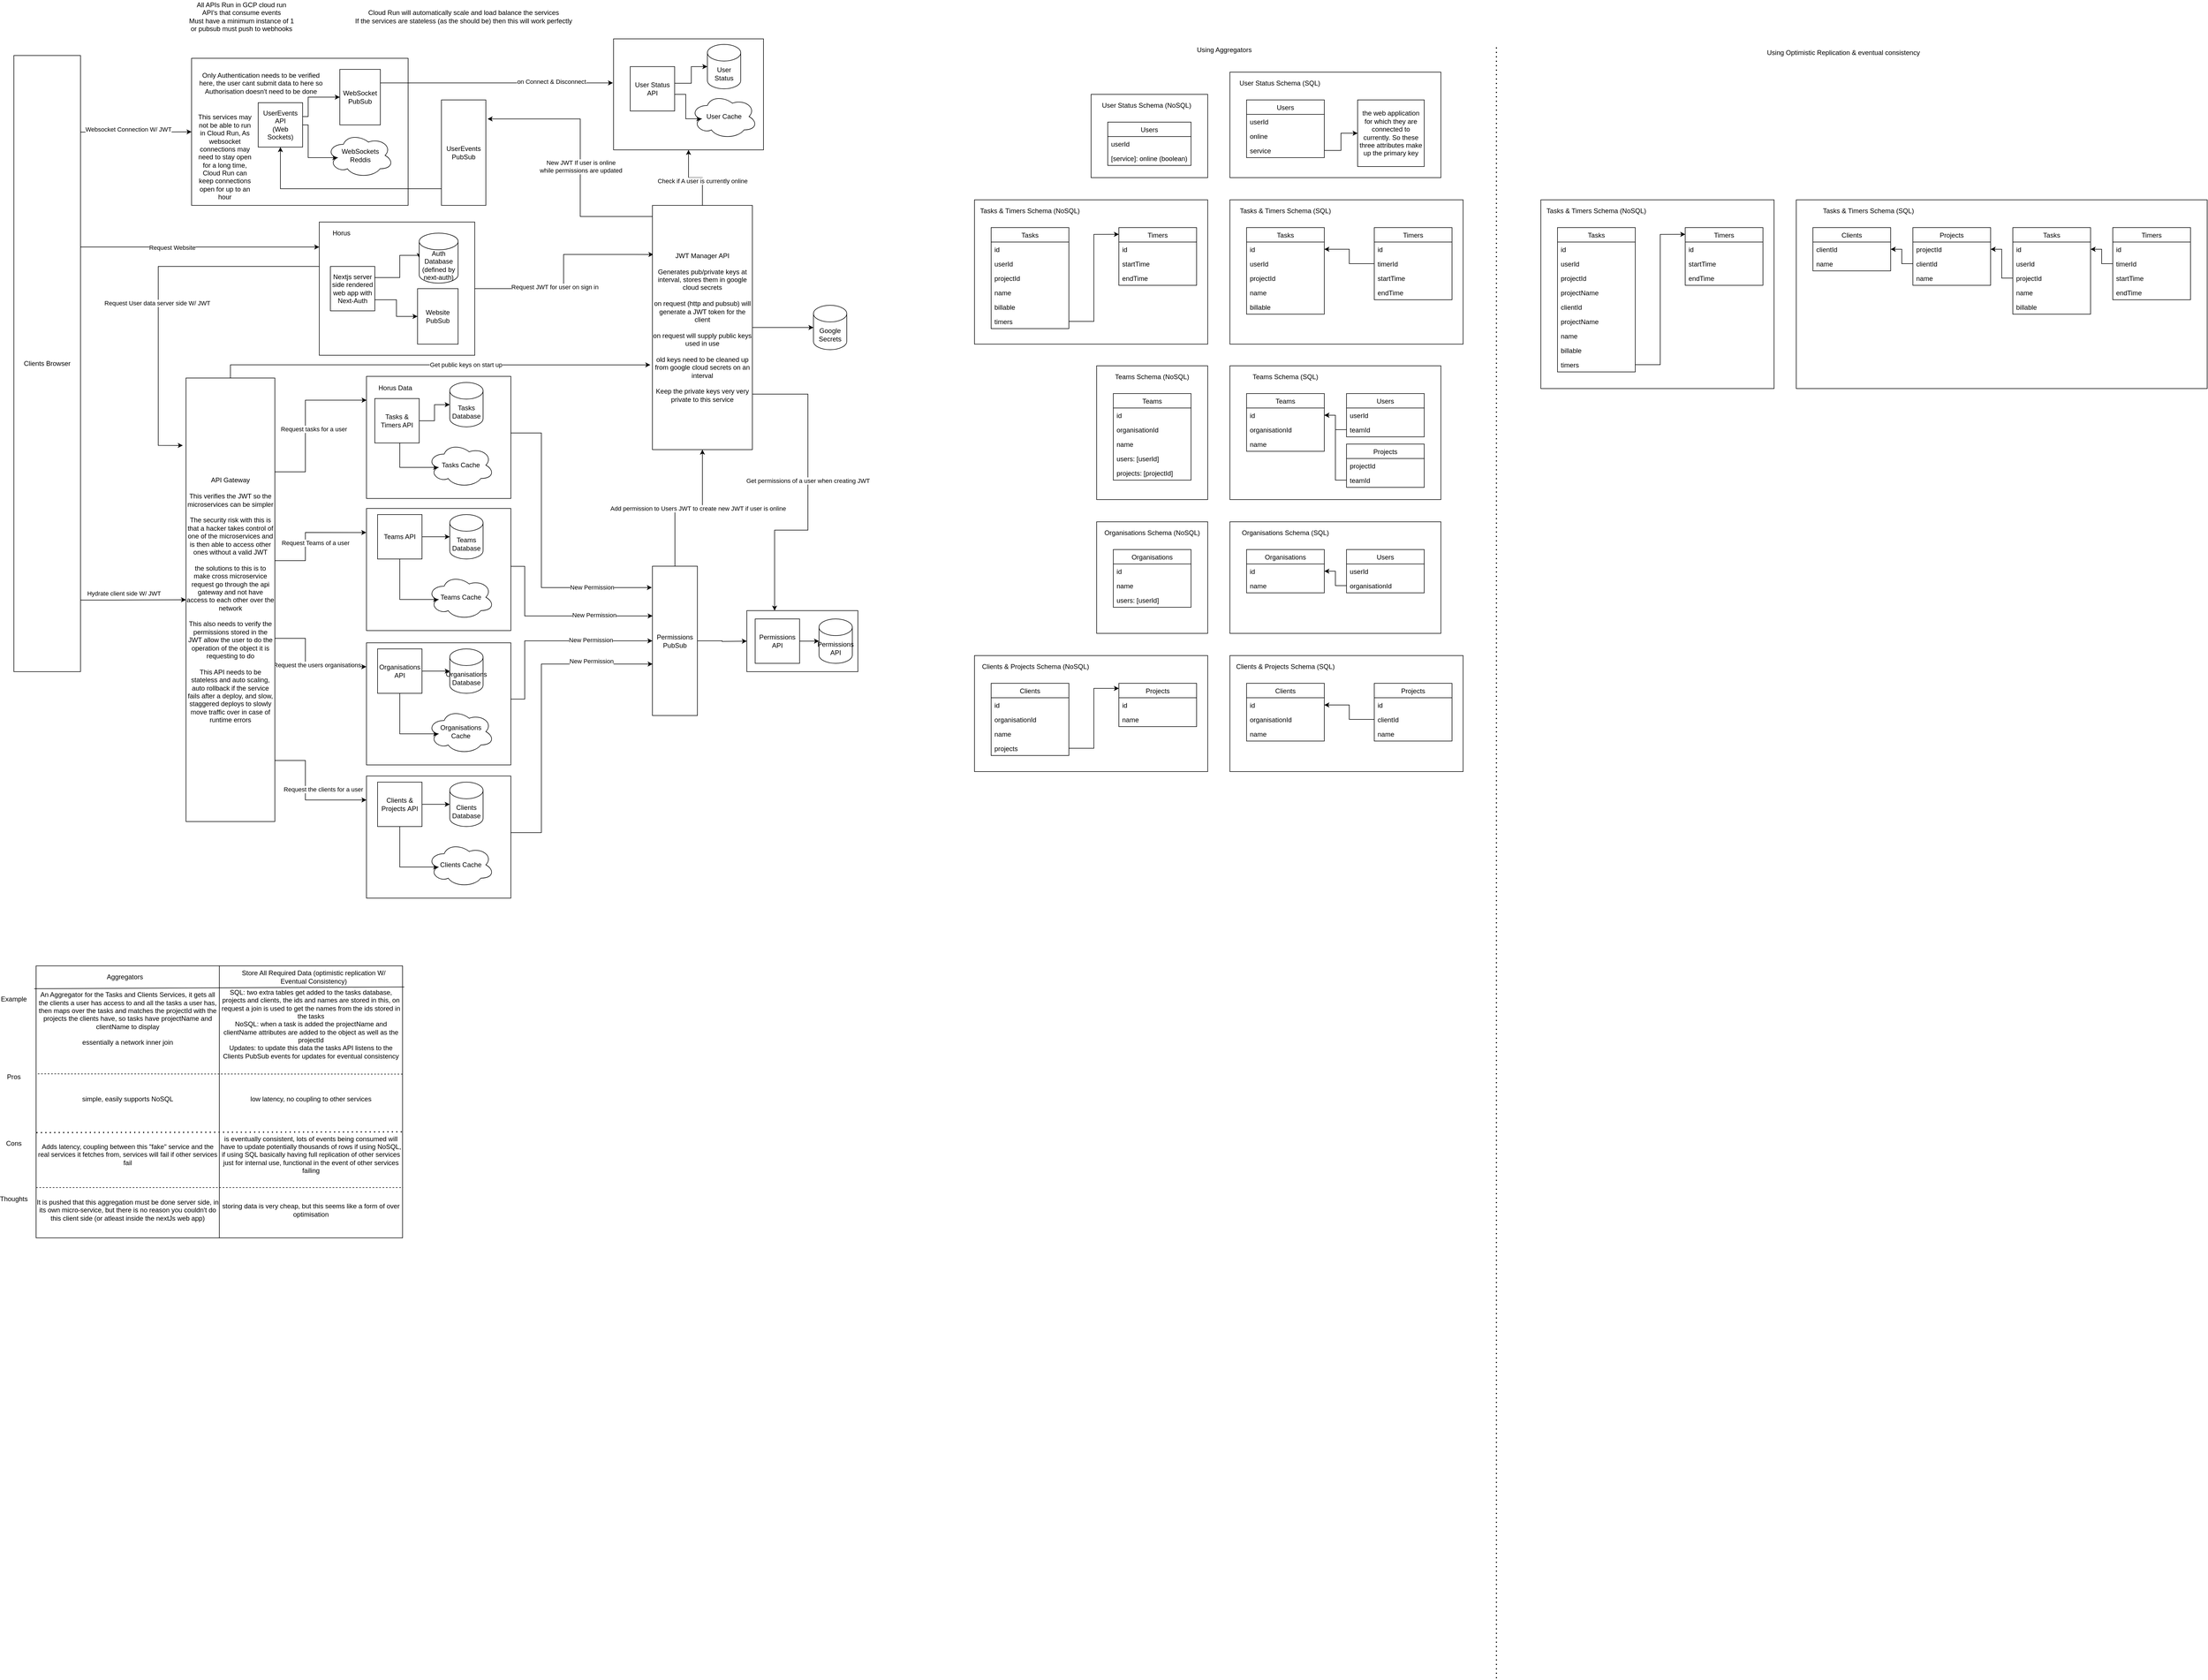 <mxfile version="14.9.0" type="github">
  <diagram id="nPcvH1GQvYh_hTLvzfsL" name="Page-1">
    <mxGraphModel dx="1670" dy="1207" grid="1" gridSize="10" guides="1" tooltips="1" connect="1" arrows="1" fold="1" page="1" pageScale="1" pageWidth="1654" pageHeight="2336" math="0" shadow="0">
      <root>
        <mxCell id="0" />
        <mxCell id="1" parent="0" />
        <mxCell id="nfuZQFnSO84eK-1PtAOt-130" value="" style="rounded=0;whiteSpace=wrap;html=1;" parent="1" vertex="1">
          <mxGeometry x="1170" y="90" width="270" height="200" as="geometry" />
        </mxCell>
        <mxCell id="nfuZQFnSO84eK-1PtAOt-21" value="" style="rounded=0;whiteSpace=wrap;html=1;" parent="1" vertex="1">
          <mxGeometry x="1410" y="1120" width="200" height="110" as="geometry" />
        </mxCell>
        <mxCell id="nfuZQFnSO84eK-1PtAOt-116" style="edgeStyle=orthogonalEdgeStyle;rounded=0;orthogonalLoop=1;jettySize=auto;html=1;entryX=0.01;entryY=0.201;entryDx=0;entryDy=0;entryPerimeter=0;" parent="1" source="nfuZQFnSO84eK-1PtAOt-32" target="nfuZQFnSO84eK-1PtAOt-27" edge="1">
          <mxGeometry relative="1" as="geometry" />
        </mxCell>
        <mxCell id="nfuZQFnSO84eK-1PtAOt-141" value="Request JWT for user on sign in" style="edgeLabel;html=1;align=center;verticalAlign=middle;resizable=0;points=[];" parent="nfuZQFnSO84eK-1PtAOt-116" vertex="1" connectable="0">
          <mxGeometry x="-0.248" y="3" relative="1" as="geometry">
            <mxPoint as="offset" />
          </mxGeometry>
        </mxCell>
        <mxCell id="nfuZQFnSO84eK-1PtAOt-32" value="" style="rounded=0;whiteSpace=wrap;html=1;" parent="1" vertex="1">
          <mxGeometry x="640" y="420" width="280" height="240" as="geometry" />
        </mxCell>
        <mxCell id="nfuZQFnSO84eK-1PtAOt-112" style="edgeStyle=orthogonalEdgeStyle;rounded=0;orthogonalLoop=1;jettySize=auto;html=1;entryX=-0.012;entryY=0.143;entryDx=0;entryDy=0;entryPerimeter=0;" parent="1" source="nfuZQFnSO84eK-1PtAOt-17" target="nfuZQFnSO84eK-1PtAOt-103" edge="1">
          <mxGeometry relative="1" as="geometry">
            <Array as="points">
              <mxPoint x="1040" y="800" />
              <mxPoint x="1040" y="1079" />
            </Array>
          </mxGeometry>
        </mxCell>
        <mxCell id="nfuZQFnSO84eK-1PtAOt-121" value="New Permission" style="edgeLabel;html=1;align=center;verticalAlign=middle;resizable=0;points=[];" parent="nfuZQFnSO84eK-1PtAOt-112" vertex="1" connectable="0">
          <mxGeometry x="0.659" y="1" relative="1" as="geometry">
            <mxPoint x="-17" as="offset" />
          </mxGeometry>
        </mxCell>
        <mxCell id="nfuZQFnSO84eK-1PtAOt-17" value="" style="rounded=0;whiteSpace=wrap;html=1;" parent="1" vertex="1">
          <mxGeometry x="725" y="698" width="260" height="220" as="geometry" />
        </mxCell>
        <mxCell id="nfuZQFnSO84eK-1PtAOt-100" style="edgeStyle=orthogonalEdgeStyle;rounded=0;orthogonalLoop=1;jettySize=auto;html=1;entryX=0;entryY=0.5;entryDx=0;entryDy=0;" parent="1" source="nfuZQFnSO84eK-1PtAOt-1" target="nfuZQFnSO84eK-1PtAOt-69" edge="1">
          <mxGeometry relative="1" as="geometry">
            <Array as="points">
              <mxPoint x="270" y="1101" />
              <mxPoint x="270" y="1101" />
            </Array>
          </mxGeometry>
        </mxCell>
        <mxCell id="nfuZQFnSO84eK-1PtAOt-101" value="Hydrate client side W/ JWT" style="edgeLabel;html=1;align=center;verticalAlign=middle;resizable=0;points=[];" parent="nfuZQFnSO84eK-1PtAOt-100" vertex="1" connectable="0">
          <mxGeometry x="-0.147" y="-3" relative="1" as="geometry">
            <mxPoint x="-3" y="-15" as="offset" />
          </mxGeometry>
        </mxCell>
        <mxCell id="nfuZQFnSO84eK-1PtAOt-110" style="edgeStyle=orthogonalEdgeStyle;rounded=0;orthogonalLoop=1;jettySize=auto;html=1;" parent="1" source="nfuZQFnSO84eK-1PtAOt-1" edge="1">
          <mxGeometry relative="1" as="geometry">
            <mxPoint x="640" y="465" as="targetPoint" />
            <Array as="points">
              <mxPoint x="350" y="465" />
              <mxPoint x="350" y="465" />
            </Array>
          </mxGeometry>
        </mxCell>
        <mxCell id="nfuZQFnSO84eK-1PtAOt-111" value="Request Website" style="edgeLabel;html=1;align=center;verticalAlign=middle;resizable=0;points=[];" parent="nfuZQFnSO84eK-1PtAOt-110" vertex="1" connectable="0">
          <mxGeometry x="-0.236" y="-1" relative="1" as="geometry">
            <mxPoint as="offset" />
          </mxGeometry>
        </mxCell>
        <mxCell id="nfuZQFnSO84eK-1PtAOt-119" style="edgeStyle=orthogonalEdgeStyle;rounded=0;orthogonalLoop=1;jettySize=auto;html=1;entryX=0;entryY=0.5;entryDx=0;entryDy=0;" parent="1" source="nfuZQFnSO84eK-1PtAOt-1" target="nfuZQFnSO84eK-1PtAOt-117" edge="1">
          <mxGeometry relative="1" as="geometry">
            <Array as="points">
              <mxPoint x="330" y="258" />
              <mxPoint x="330" y="258" />
            </Array>
          </mxGeometry>
        </mxCell>
        <mxCell id="nfuZQFnSO84eK-1PtAOt-120" value="Websocket Connection W/ JWT" style="edgeLabel;html=1;align=center;verticalAlign=middle;resizable=0;points=[];" parent="nfuZQFnSO84eK-1PtAOt-119" vertex="1" connectable="0">
          <mxGeometry x="-0.141" y="5" relative="1" as="geometry">
            <mxPoint as="offset" />
          </mxGeometry>
        </mxCell>
        <mxCell id="nfuZQFnSO84eK-1PtAOt-1" value="Clients Browser" style="whiteSpace=wrap;html=1;" parent="1" vertex="1">
          <mxGeometry x="90" y="120" width="120" height="1110" as="geometry" />
        </mxCell>
        <mxCell id="nfuZQFnSO84eK-1PtAOt-105" style="edgeStyle=orthogonalEdgeStyle;rounded=0;orthogonalLoop=1;jettySize=auto;html=1;entryX=0;entryY=0.5;entryDx=0;entryDy=0;entryPerimeter=0;" parent="1" source="nfuZQFnSO84eK-1PtAOt-4" target="nfuZQFnSO84eK-1PtAOt-13" edge="1">
          <mxGeometry relative="1" as="geometry" />
        </mxCell>
        <mxCell id="nfuZQFnSO84eK-1PtAOt-4" value="Permissions API" style="whiteSpace=wrap;html=1;aspect=fixed;" parent="1" vertex="1">
          <mxGeometry x="1425" y="1135" width="80" height="80" as="geometry" />
        </mxCell>
        <mxCell id="nfuZQFnSO84eK-1PtAOt-37" style="edgeStyle=orthogonalEdgeStyle;rounded=0;orthogonalLoop=1;jettySize=auto;html=1;entryX=0;entryY=0.5;entryDx=0;entryDy=0;entryPerimeter=0;" parent="1" source="nfuZQFnSO84eK-1PtAOt-6" target="nfuZQFnSO84eK-1PtAOt-9" edge="1">
          <mxGeometry relative="1" as="geometry" />
        </mxCell>
        <mxCell id="nfuZQFnSO84eK-1PtAOt-43" style="edgeStyle=orthogonalEdgeStyle;rounded=0;orthogonalLoop=1;jettySize=auto;html=1;entryX=0.16;entryY=0.55;entryDx=0;entryDy=0;entryPerimeter=0;" parent="1" source="nfuZQFnSO84eK-1PtAOt-6" target="nfuZQFnSO84eK-1PtAOt-42" edge="1">
          <mxGeometry relative="1" as="geometry">
            <Array as="points">
              <mxPoint x="785" y="862" />
            </Array>
          </mxGeometry>
        </mxCell>
        <mxCell id="nfuZQFnSO84eK-1PtAOt-6" value="Tasks &amp;amp; Timers API" style="whiteSpace=wrap;html=1;aspect=fixed;" parent="1" vertex="1">
          <mxGeometry x="740" y="738" width="80" height="80" as="geometry" />
        </mxCell>
        <mxCell id="nfuZQFnSO84eK-1PtAOt-9" value="Tasks Database" style="shape=cylinder3;whiteSpace=wrap;html=1;boundedLbl=1;backgroundOutline=1;size=15;" parent="1" vertex="1">
          <mxGeometry x="875" y="709" width="60" height="80" as="geometry" />
        </mxCell>
        <mxCell id="nfuZQFnSO84eK-1PtAOt-13" value="Permissions API" style="shape=cylinder3;whiteSpace=wrap;html=1;boundedLbl=1;backgroundOutline=1;size=15;" parent="1" vertex="1">
          <mxGeometry x="1540" y="1135" width="60" height="80" as="geometry" />
        </mxCell>
        <mxCell id="nfuZQFnSO84eK-1PtAOt-33" style="edgeStyle=orthogonalEdgeStyle;rounded=0;orthogonalLoop=1;jettySize=auto;html=1;entryX=0;entryY=0.5;entryDx=0;entryDy=0;entryPerimeter=0;" parent="1" source="nfuZQFnSO84eK-1PtAOt-2" target="nfuZQFnSO84eK-1PtAOt-8" edge="1">
          <mxGeometry relative="1" as="geometry">
            <Array as="points">
              <mxPoint x="785" y="520" />
              <mxPoint x="785" y="480" />
            </Array>
          </mxGeometry>
        </mxCell>
        <mxCell id="nfuZQFnSO84eK-1PtAOt-81" style="edgeStyle=orthogonalEdgeStyle;rounded=0;orthogonalLoop=1;jettySize=auto;html=1;entryX=-0.036;entryY=0.152;entryDx=0;entryDy=0;entryPerimeter=0;" parent="1" target="nfuZQFnSO84eK-1PtAOt-69" edge="1">
          <mxGeometry relative="1" as="geometry">
            <mxPoint x="350" y="820" as="targetPoint" />
            <mxPoint x="640" y="500" as="sourcePoint" />
            <Array as="points">
              <mxPoint x="350" y="500" />
              <mxPoint x="350" y="822" />
            </Array>
          </mxGeometry>
        </mxCell>
        <mxCell id="nfuZQFnSO84eK-1PtAOt-82" value="Request User data server side W/ JWT" style="edgeLabel;html=1;align=center;verticalAlign=middle;resizable=0;points=[];" parent="nfuZQFnSO84eK-1PtAOt-81" vertex="1" connectable="0">
          <mxGeometry x="0.08" y="-2" relative="1" as="geometry">
            <mxPoint y="1" as="offset" />
          </mxGeometry>
        </mxCell>
        <mxCell id="nfuZQFnSO84eK-1PtAOt-143" style="edgeStyle=orthogonalEdgeStyle;rounded=0;orthogonalLoop=1;jettySize=auto;html=1;entryX=0;entryY=0.5;entryDx=0;entryDy=0;" parent="1" source="nfuZQFnSO84eK-1PtAOt-2" target="nfuZQFnSO84eK-1PtAOt-142" edge="1">
          <mxGeometry relative="1" as="geometry">
            <Array as="points">
              <mxPoint x="779" y="560" />
              <mxPoint x="779" y="590" />
            </Array>
          </mxGeometry>
        </mxCell>
        <mxCell id="nfuZQFnSO84eK-1PtAOt-2" value="Nextjs server side rendered web app with Next-Auth" style="whiteSpace=wrap;html=1;aspect=fixed;" parent="1" vertex="1">
          <mxGeometry x="660" y="500" width="80" height="80" as="geometry" />
        </mxCell>
        <mxCell id="nfuZQFnSO84eK-1PtAOt-8" value="Auth Database&lt;br&gt;(defined by next-auth)" style="shape=cylinder3;whiteSpace=wrap;html=1;boundedLbl=1;backgroundOutline=1;size=15;" parent="1" vertex="1">
          <mxGeometry x="820" y="440" width="70" height="90" as="geometry" />
        </mxCell>
        <mxCell id="nfuZQFnSO84eK-1PtAOt-42" value="Tasks Cache" style="ellipse;shape=cloud;whiteSpace=wrap;html=1;" parent="1" vertex="1">
          <mxGeometry x="835" y="818" width="120" height="80" as="geometry" />
        </mxCell>
        <mxCell id="nfuZQFnSO84eK-1PtAOt-87" style="edgeStyle=orthogonalEdgeStyle;rounded=0;orthogonalLoop=1;jettySize=auto;html=1;entryX=0;entryY=0.5;entryDx=0;entryDy=0;entryPerimeter=0;" parent="1" source="nfuZQFnSO84eK-1PtAOt-27" target="nfuZQFnSO84eK-1PtAOt-86" edge="1">
          <mxGeometry relative="1" as="geometry" />
        </mxCell>
        <mxCell id="nfuZQFnSO84eK-1PtAOt-138" style="edgeStyle=orthogonalEdgeStyle;rounded=0;orthogonalLoop=1;jettySize=auto;html=1;entryX=0.5;entryY=1;entryDx=0;entryDy=0;" parent="1" source="nfuZQFnSO84eK-1PtAOt-27" target="nfuZQFnSO84eK-1PtAOt-130" edge="1">
          <mxGeometry relative="1" as="geometry" />
        </mxCell>
        <mxCell id="nfuZQFnSO84eK-1PtAOt-140" value="Check if A user is currently online" style="edgeLabel;html=1;align=center;verticalAlign=middle;resizable=0;points=[];" parent="nfuZQFnSO84eK-1PtAOt-138" vertex="1" connectable="0">
          <mxGeometry x="-0.296" relative="1" as="geometry">
            <mxPoint as="offset" />
          </mxGeometry>
        </mxCell>
        <mxCell id="nfuZQFnSO84eK-1PtAOt-316" style="edgeStyle=orthogonalEdgeStyle;rounded=0;orthogonalLoop=1;jettySize=auto;html=1;entryX=0.25;entryY=0;entryDx=0;entryDy=0;" parent="1" source="nfuZQFnSO84eK-1PtAOt-27" target="nfuZQFnSO84eK-1PtAOt-21" edge="1">
          <mxGeometry relative="1" as="geometry">
            <Array as="points">
              <mxPoint x="1520" y="730" />
              <mxPoint x="1520" y="975" />
              <mxPoint x="1460" y="975" />
            </Array>
          </mxGeometry>
        </mxCell>
        <mxCell id="nfuZQFnSO84eK-1PtAOt-317" value="Get permissions of a user when creating JWT" style="edgeLabel;html=1;align=center;verticalAlign=middle;resizable=0;points=[];" parent="nfuZQFnSO84eK-1PtAOt-316" vertex="1" connectable="0">
          <mxGeometry x="-0.069" relative="1" as="geometry">
            <mxPoint as="offset" />
          </mxGeometry>
        </mxCell>
        <mxCell id="nfuZQFnSO84eK-1PtAOt-326" style="edgeStyle=orthogonalEdgeStyle;rounded=0;orthogonalLoop=1;jettySize=auto;html=1;entryX=1.039;entryY=0.18;entryDx=0;entryDy=0;entryPerimeter=0;" parent="1" source="nfuZQFnSO84eK-1PtAOt-27" target="nfuZQFnSO84eK-1PtAOt-324" edge="1">
          <mxGeometry relative="1" as="geometry">
            <Array as="points">
              <mxPoint x="1110" y="410" />
              <mxPoint x="1110" y="234" />
            </Array>
          </mxGeometry>
        </mxCell>
        <mxCell id="nfuZQFnSO84eK-1PtAOt-327" value="New JWT If user is online&lt;br&gt;while permissions are updated" style="edgeLabel;html=1;align=center;verticalAlign=middle;resizable=0;points=[];" parent="nfuZQFnSO84eK-1PtAOt-326" vertex="1" connectable="0">
          <mxGeometry x="-0.066" y="-1" relative="1" as="geometry">
            <mxPoint as="offset" />
          </mxGeometry>
        </mxCell>
        <mxCell id="nfuZQFnSO84eK-1PtAOt-27" value="JWT Manager API&lt;br&gt;&lt;br&gt;Generates pub/private keys at interval, stores them in google cloud secrets&lt;br&gt;&lt;br&gt;on request (http and pubsub) will generate a JWT token for the client&lt;br&gt;&lt;br&gt;on request will supply public keys used in use&lt;br&gt;&lt;br&gt;old keys need to be cleaned up from google cloud secrets on an interval&lt;br&gt;&lt;br&gt;Keep the private keys very very private to this service" style="whiteSpace=wrap;html=1;" parent="1" vertex="1">
          <mxGeometry x="1240" y="390" width="180" height="440" as="geometry" />
        </mxCell>
        <mxCell id="nfuZQFnSO84eK-1PtAOt-113" style="edgeStyle=orthogonalEdgeStyle;rounded=0;orthogonalLoop=1;jettySize=auto;html=1;entryX=0.005;entryY=0.333;entryDx=0;entryDy=0;entryPerimeter=0;exitX=0.997;exitY=0.474;exitDx=0;exitDy=0;exitPerimeter=0;" parent="1" source="nfuZQFnSO84eK-1PtAOt-51" target="nfuZQFnSO84eK-1PtAOt-103" edge="1">
          <mxGeometry relative="1" as="geometry">
            <mxPoint x="1000" y="1150" as="sourcePoint" />
            <Array as="points">
              <mxPoint x="1010" y="1040" />
              <mxPoint x="1010" y="1130" />
            </Array>
          </mxGeometry>
        </mxCell>
        <mxCell id="nfuZQFnSO84eK-1PtAOt-122" value="New Permission" style="edgeLabel;html=1;align=center;verticalAlign=middle;resizable=0;points=[];" parent="nfuZQFnSO84eK-1PtAOt-113" vertex="1" connectable="0">
          <mxGeometry x="0.547" y="-1" relative="1" as="geometry">
            <mxPoint x="-27" y="-3" as="offset" />
          </mxGeometry>
        </mxCell>
        <mxCell id="nfuZQFnSO84eK-1PtAOt-51" value="" style="rounded=0;whiteSpace=wrap;html=1;" parent="1" vertex="1">
          <mxGeometry x="725" y="936" width="260" height="220" as="geometry" />
        </mxCell>
        <mxCell id="nfuZQFnSO84eK-1PtAOt-52" style="edgeStyle=orthogonalEdgeStyle;rounded=0;orthogonalLoop=1;jettySize=auto;html=1;entryX=0;entryY=0.5;entryDx=0;entryDy=0;entryPerimeter=0;" parent="1" source="nfuZQFnSO84eK-1PtAOt-54" target="nfuZQFnSO84eK-1PtAOt-55" edge="1">
          <mxGeometry relative="1" as="geometry" />
        </mxCell>
        <mxCell id="nfuZQFnSO84eK-1PtAOt-53" style="edgeStyle=orthogonalEdgeStyle;rounded=0;orthogonalLoop=1;jettySize=auto;html=1;entryX=0.16;entryY=0.55;entryDx=0;entryDy=0;entryPerimeter=0;" parent="1" source="nfuZQFnSO84eK-1PtAOt-54" target="nfuZQFnSO84eK-1PtAOt-56" edge="1">
          <mxGeometry relative="1" as="geometry">
            <Array as="points">
              <mxPoint x="785" y="1100" />
            </Array>
          </mxGeometry>
        </mxCell>
        <mxCell id="nfuZQFnSO84eK-1PtAOt-54" value="Teams API" style="whiteSpace=wrap;html=1;aspect=fixed;" parent="1" vertex="1">
          <mxGeometry x="745" y="947" width="80" height="80" as="geometry" />
        </mxCell>
        <mxCell id="nfuZQFnSO84eK-1PtAOt-55" value="Teams Database" style="shape=cylinder3;whiteSpace=wrap;html=1;boundedLbl=1;backgroundOutline=1;size=15;" parent="1" vertex="1">
          <mxGeometry x="875" y="947" width="60" height="80" as="geometry" />
        </mxCell>
        <mxCell id="nfuZQFnSO84eK-1PtAOt-56" value="Teams Cache" style="ellipse;shape=cloud;whiteSpace=wrap;html=1;" parent="1" vertex="1">
          <mxGeometry x="835" y="1056" width="120" height="80" as="geometry" />
        </mxCell>
        <mxCell id="nfuZQFnSO84eK-1PtAOt-114" style="edgeStyle=orthogonalEdgeStyle;rounded=0;orthogonalLoop=1;jettySize=auto;html=1;entryX=0;entryY=0.5;entryDx=0;entryDy=0;exitX=1.001;exitY=0.461;exitDx=0;exitDy=0;exitPerimeter=0;" parent="1" source="nfuZQFnSO84eK-1PtAOt-57" target="nfuZQFnSO84eK-1PtAOt-103" edge="1">
          <mxGeometry relative="1" as="geometry">
            <mxPoint x="1010" y="1190" as="sourcePoint" />
            <Array as="points">
              <mxPoint x="1010" y="1279" />
              <mxPoint x="1010" y="1175" />
            </Array>
          </mxGeometry>
        </mxCell>
        <mxCell id="nfuZQFnSO84eK-1PtAOt-123" value="New Permission" style="edgeLabel;html=1;align=center;verticalAlign=middle;resizable=0;points=[];" parent="nfuZQFnSO84eK-1PtAOt-114" vertex="1" connectable="0">
          <mxGeometry x="0.379" y="2" relative="1" as="geometry">
            <mxPoint as="offset" />
          </mxGeometry>
        </mxCell>
        <mxCell id="nfuZQFnSO84eK-1PtAOt-57" value="" style="rounded=0;whiteSpace=wrap;html=1;" parent="1" vertex="1">
          <mxGeometry x="725" y="1178" width="260" height="220" as="geometry" />
        </mxCell>
        <mxCell id="nfuZQFnSO84eK-1PtAOt-58" style="edgeStyle=orthogonalEdgeStyle;rounded=0;orthogonalLoop=1;jettySize=auto;html=1;entryX=0;entryY=0.5;entryDx=0;entryDy=0;entryPerimeter=0;" parent="1" source="nfuZQFnSO84eK-1PtAOt-60" target="nfuZQFnSO84eK-1PtAOt-61" edge="1">
          <mxGeometry relative="1" as="geometry" />
        </mxCell>
        <mxCell id="nfuZQFnSO84eK-1PtAOt-59" style="edgeStyle=orthogonalEdgeStyle;rounded=0;orthogonalLoop=1;jettySize=auto;html=1;entryX=0.16;entryY=0.55;entryDx=0;entryDy=0;entryPerimeter=0;" parent="1" source="nfuZQFnSO84eK-1PtAOt-60" target="nfuZQFnSO84eK-1PtAOt-62" edge="1">
          <mxGeometry relative="1" as="geometry">
            <Array as="points">
              <mxPoint x="785" y="1342" />
            </Array>
          </mxGeometry>
        </mxCell>
        <mxCell id="nfuZQFnSO84eK-1PtAOt-60" value="Organisations API" style="whiteSpace=wrap;html=1;aspect=fixed;" parent="1" vertex="1">
          <mxGeometry x="745" y="1189" width="80" height="80" as="geometry" />
        </mxCell>
        <mxCell id="nfuZQFnSO84eK-1PtAOt-61" value="Organisations&lt;br&gt;Database" style="shape=cylinder3;whiteSpace=wrap;html=1;boundedLbl=1;backgroundOutline=1;size=15;" parent="1" vertex="1">
          <mxGeometry x="875" y="1189" width="60" height="80" as="geometry" />
        </mxCell>
        <mxCell id="nfuZQFnSO84eK-1PtAOt-62" value="Organisations&lt;br&gt;Cache" style="ellipse;shape=cloud;whiteSpace=wrap;html=1;" parent="1" vertex="1">
          <mxGeometry x="835" y="1298" width="120" height="80" as="geometry" />
        </mxCell>
        <mxCell id="nfuZQFnSO84eK-1PtAOt-115" style="edgeStyle=orthogonalEdgeStyle;rounded=0;orthogonalLoop=1;jettySize=auto;html=1;entryX=0.005;entryY=0.655;entryDx=0;entryDy=0;entryPerimeter=0;" parent="1" source="nfuZQFnSO84eK-1PtAOt-63" target="nfuZQFnSO84eK-1PtAOt-103" edge="1">
          <mxGeometry relative="1" as="geometry">
            <Array as="points">
              <mxPoint x="1040" y="1520" />
              <mxPoint x="1040" y="1216" />
            </Array>
          </mxGeometry>
        </mxCell>
        <mxCell id="nfuZQFnSO84eK-1PtAOt-124" value="New Permission" style="edgeLabel;html=1;align=center;verticalAlign=middle;resizable=0;points=[];" parent="nfuZQFnSO84eK-1PtAOt-115" vertex="1" connectable="0">
          <mxGeometry x="0.083" y="-3" relative="1" as="geometry">
            <mxPoint x="87" y="-61" as="offset" />
          </mxGeometry>
        </mxCell>
        <mxCell id="nfuZQFnSO84eK-1PtAOt-63" value="" style="rounded=0;whiteSpace=wrap;html=1;" parent="1" vertex="1">
          <mxGeometry x="725" y="1418" width="260" height="220" as="geometry" />
        </mxCell>
        <mxCell id="nfuZQFnSO84eK-1PtAOt-64" style="edgeStyle=orthogonalEdgeStyle;rounded=0;orthogonalLoop=1;jettySize=auto;html=1;entryX=0;entryY=0.5;entryDx=0;entryDy=0;entryPerimeter=0;" parent="1" source="nfuZQFnSO84eK-1PtAOt-66" target="nfuZQFnSO84eK-1PtAOt-67" edge="1">
          <mxGeometry relative="1" as="geometry" />
        </mxCell>
        <mxCell id="nfuZQFnSO84eK-1PtAOt-65" style="edgeStyle=orthogonalEdgeStyle;rounded=0;orthogonalLoop=1;jettySize=auto;html=1;entryX=0.16;entryY=0.55;entryDx=0;entryDy=0;entryPerimeter=0;" parent="1" source="nfuZQFnSO84eK-1PtAOt-66" target="nfuZQFnSO84eK-1PtAOt-68" edge="1">
          <mxGeometry relative="1" as="geometry">
            <Array as="points">
              <mxPoint x="785" y="1582" />
            </Array>
          </mxGeometry>
        </mxCell>
        <mxCell id="nfuZQFnSO84eK-1PtAOt-66" value="Clients &amp;amp; Projects&amp;nbsp;API" style="whiteSpace=wrap;html=1;aspect=fixed;" parent="1" vertex="1">
          <mxGeometry x="745" y="1429" width="80" height="80" as="geometry" />
        </mxCell>
        <mxCell id="nfuZQFnSO84eK-1PtAOt-67" value="Clients Database" style="shape=cylinder3;whiteSpace=wrap;html=1;boundedLbl=1;backgroundOutline=1;size=15;" parent="1" vertex="1">
          <mxGeometry x="875" y="1429" width="60" height="80" as="geometry" />
        </mxCell>
        <mxCell id="nfuZQFnSO84eK-1PtAOt-68" value="Clients Cache" style="ellipse;shape=cloud;whiteSpace=wrap;html=1;" parent="1" vertex="1">
          <mxGeometry x="835" y="1538" width="120" height="80" as="geometry" />
        </mxCell>
        <mxCell id="nfuZQFnSO84eK-1PtAOt-72" style="edgeStyle=orthogonalEdgeStyle;rounded=0;orthogonalLoop=1;jettySize=auto;html=1;entryX=0.001;entryY=0.195;entryDx=0;entryDy=0;entryPerimeter=0;" parent="1" source="nfuZQFnSO84eK-1PtAOt-69" target="nfuZQFnSO84eK-1PtAOt-17" edge="1">
          <mxGeometry relative="1" as="geometry">
            <mxPoint x="660" y="741" as="targetPoint" />
            <Array as="points">
              <mxPoint x="615" y="870" />
              <mxPoint x="615" y="741" />
            </Array>
          </mxGeometry>
        </mxCell>
        <mxCell id="nfuZQFnSO84eK-1PtAOt-76" value="Request tasks for a user" style="edgeLabel;html=1;align=center;verticalAlign=middle;resizable=0;points=[];" parent="nfuZQFnSO84eK-1PtAOt-72" vertex="1" connectable="0">
          <mxGeometry x="-0.561" y="2" relative="1" as="geometry">
            <mxPoint x="17" y="-68" as="offset" />
          </mxGeometry>
        </mxCell>
        <mxCell id="nfuZQFnSO84eK-1PtAOt-73" style="edgeStyle=orthogonalEdgeStyle;rounded=0;orthogonalLoop=1;jettySize=auto;html=1;entryX=-0.001;entryY=0.197;entryDx=0;entryDy=0;entryPerimeter=0;" parent="1" source="nfuZQFnSO84eK-1PtAOt-69" target="nfuZQFnSO84eK-1PtAOt-51" edge="1">
          <mxGeometry relative="1" as="geometry">
            <mxPoint x="660" y="979" as="targetPoint" />
            <Array as="points">
              <mxPoint x="615" y="1030" />
              <mxPoint x="615" y="979" />
            </Array>
          </mxGeometry>
        </mxCell>
        <mxCell id="nfuZQFnSO84eK-1PtAOt-77" value="Request Teams of a user" style="edgeLabel;html=1;align=center;verticalAlign=middle;resizable=0;points=[];" parent="nfuZQFnSO84eK-1PtAOt-73" vertex="1" connectable="0">
          <mxGeometry x="-0.409" y="-3" relative="1" as="geometry">
            <mxPoint x="15" y="-24" as="offset" />
          </mxGeometry>
        </mxCell>
        <mxCell id="nfuZQFnSO84eK-1PtAOt-74" style="edgeStyle=orthogonalEdgeStyle;rounded=0;orthogonalLoop=1;jettySize=auto;html=1;entryX=-0.001;entryY=0.196;entryDx=0;entryDy=0;entryPerimeter=0;" parent="1" source="nfuZQFnSO84eK-1PtAOt-69" target="nfuZQFnSO84eK-1PtAOt-57" edge="1">
          <mxGeometry relative="1" as="geometry">
            <mxPoint x="660" y="1221" as="targetPoint" />
            <Array as="points">
              <mxPoint x="615" y="1170" />
              <mxPoint x="615" y="1221" />
            </Array>
          </mxGeometry>
        </mxCell>
        <mxCell id="nfuZQFnSO84eK-1PtAOt-78" value="Request the users organisations" style="edgeLabel;html=1;align=center;verticalAlign=middle;resizable=0;points=[];" parent="nfuZQFnSO84eK-1PtAOt-74" vertex="1" connectable="0">
          <mxGeometry x="-0.332" y="1" relative="1" as="geometry">
            <mxPoint x="20" y="31" as="offset" />
          </mxGeometry>
        </mxCell>
        <mxCell id="nfuZQFnSO84eK-1PtAOt-75" style="edgeStyle=orthogonalEdgeStyle;rounded=0;orthogonalLoop=1;jettySize=auto;html=1;entryX=0;entryY=0.196;entryDx=0;entryDy=0;entryPerimeter=0;" parent="1" source="nfuZQFnSO84eK-1PtAOt-69" target="nfuZQFnSO84eK-1PtAOt-63" edge="1">
          <mxGeometry relative="1" as="geometry">
            <mxPoint x="720" y="1461" as="targetPoint" />
            <Array as="points">
              <mxPoint x="615" y="1390" />
              <mxPoint x="615" y="1461" />
            </Array>
          </mxGeometry>
        </mxCell>
        <mxCell id="nfuZQFnSO84eK-1PtAOt-79" value="Request the clients for a user" style="edgeLabel;html=1;align=center;verticalAlign=middle;resizable=0;points=[];" parent="nfuZQFnSO84eK-1PtAOt-75" vertex="1" connectable="0">
          <mxGeometry x="-0.451" y="3" relative="1" as="geometry">
            <mxPoint x="29" y="42" as="offset" />
          </mxGeometry>
        </mxCell>
        <mxCell id="nfuZQFnSO84eK-1PtAOt-321" style="edgeStyle=orthogonalEdgeStyle;rounded=0;orthogonalLoop=1;jettySize=auto;html=1;entryX=-0.021;entryY=0.653;entryDx=0;entryDy=0;entryPerimeter=0;" parent="1" source="nfuZQFnSO84eK-1PtAOt-69" target="nfuZQFnSO84eK-1PtAOt-27" edge="1">
          <mxGeometry relative="1" as="geometry">
            <Array as="points">
              <mxPoint x="480" y="677" />
            </Array>
          </mxGeometry>
        </mxCell>
        <mxCell id="nfuZQFnSO84eK-1PtAOt-322" value="Get public keys on start up" style="edgeLabel;html=1;align=center;verticalAlign=middle;resizable=0;points=[];" parent="nfuZQFnSO84eK-1PtAOt-321" vertex="1" connectable="0">
          <mxGeometry x="0.146" y="1" relative="1" as="geometry">
            <mxPoint as="offset" />
          </mxGeometry>
        </mxCell>
        <mxCell id="nfuZQFnSO84eK-1PtAOt-69" value="API Gateway&lt;br&gt;&lt;br&gt;This verifies the JWT so the microservices can be simpler&lt;br&gt;&lt;br&gt;The security risk with this is that a hacker takes control of one of the microservices and is then able to access other ones without a valid JWT&lt;br&gt;&lt;br&gt;the solutions to this is to make cross microservice request go through the api gateway and not have access to each other over the network&lt;br&gt;&lt;br&gt;This also needs to verify the permissions stored in the JWT allow the user to do the operation of the object it is requesting to do&lt;br&gt;&lt;br&gt;This API needs to be stateless and auto scaling, auto rollback if the service fails after a deploy, and slow, staggered deploys to slowly move traffic over in case of runtime errors" style="rounded=0;whiteSpace=wrap;html=1;" parent="1" vertex="1">
          <mxGeometry x="400" y="701" width="160" height="799" as="geometry" />
        </mxCell>
        <mxCell id="nfuZQFnSO84eK-1PtAOt-86" value="Google Secrets" style="shape=cylinder3;whiteSpace=wrap;html=1;boundedLbl=1;backgroundOutline=1;size=15;" parent="1" vertex="1">
          <mxGeometry x="1530" y="570" width="60" height="80" as="geometry" />
        </mxCell>
        <mxCell id="nfuZQFnSO84eK-1PtAOt-104" style="edgeStyle=orthogonalEdgeStyle;rounded=0;orthogonalLoop=1;jettySize=auto;html=1;" parent="1" source="nfuZQFnSO84eK-1PtAOt-103" edge="1">
          <mxGeometry relative="1" as="geometry">
            <mxPoint x="1410" y="1175" as="targetPoint" />
          </mxGeometry>
        </mxCell>
        <mxCell id="nfuZQFnSO84eK-1PtAOt-125" style="edgeStyle=orthogonalEdgeStyle;rounded=0;orthogonalLoop=1;jettySize=auto;html=1;entryX=0.5;entryY=1;entryDx=0;entryDy=0;" parent="1" source="nfuZQFnSO84eK-1PtAOt-103" target="nfuZQFnSO84eK-1PtAOt-27" edge="1">
          <mxGeometry relative="1" as="geometry" />
        </mxCell>
        <mxCell id="nfuZQFnSO84eK-1PtAOt-126" value="Add permission to Users JWT to create new JWT if user is online" style="edgeLabel;html=1;align=center;verticalAlign=middle;resizable=0;points=[];" parent="nfuZQFnSO84eK-1PtAOt-125" vertex="1" connectable="0">
          <mxGeometry x="0.117" y="-1" relative="1" as="geometry">
            <mxPoint x="1" as="offset" />
          </mxGeometry>
        </mxCell>
        <mxCell id="nfuZQFnSO84eK-1PtAOt-103" value="Permissions PubSub" style="whiteSpace=wrap;html=1;" parent="1" vertex="1">
          <mxGeometry x="1240" y="1040" width="81" height="269" as="geometry" />
        </mxCell>
        <mxCell id="nfuZQFnSO84eK-1PtAOt-117" value="" style="rounded=0;whiteSpace=wrap;html=1;" parent="1" vertex="1">
          <mxGeometry x="410" y="125" width="390" height="265" as="geometry" />
        </mxCell>
        <mxCell id="nfuZQFnSO84eK-1PtAOt-129" style="edgeStyle=orthogonalEdgeStyle;rounded=0;orthogonalLoop=1;jettySize=auto;html=1;entryX=0.16;entryY=0.55;entryDx=0;entryDy=0;entryPerimeter=0;" parent="1" source="nfuZQFnSO84eK-1PtAOt-118" target="nfuZQFnSO84eK-1PtAOt-128" edge="1">
          <mxGeometry relative="1" as="geometry">
            <Array as="points">
              <mxPoint x="620" y="245" />
              <mxPoint x="620" y="304" />
            </Array>
          </mxGeometry>
        </mxCell>
        <mxCell id="nfuZQFnSO84eK-1PtAOt-134" style="edgeStyle=orthogonalEdgeStyle;rounded=0;orthogonalLoop=1;jettySize=auto;html=1;entryX=0;entryY=0.5;entryDx=0;entryDy=0;" parent="1" source="nfuZQFnSO84eK-1PtAOt-118" target="nfuZQFnSO84eK-1PtAOt-133" edge="1">
          <mxGeometry relative="1" as="geometry">
            <Array as="points">
              <mxPoint x="620" y="230" />
              <mxPoint x="620" y="195" />
            </Array>
          </mxGeometry>
        </mxCell>
        <mxCell id="nfuZQFnSO84eK-1PtAOt-118" value="UserEvents API&lt;br&gt;(Web Sockets)" style="whiteSpace=wrap;html=1;aspect=fixed;" parent="1" vertex="1">
          <mxGeometry x="530" y="205" width="80" height="80" as="geometry" />
        </mxCell>
        <mxCell id="nfuZQFnSO84eK-1PtAOt-127" value="User Status" style="shape=cylinder3;whiteSpace=wrap;html=1;boundedLbl=1;backgroundOutline=1;size=15;" parent="1" vertex="1">
          <mxGeometry x="1339" y="100" width="60" height="80" as="geometry" />
        </mxCell>
        <mxCell id="nfuZQFnSO84eK-1PtAOt-128" value="WebSockets&lt;br&gt;Reddis" style="ellipse;shape=cloud;whiteSpace=wrap;html=1;" parent="1" vertex="1">
          <mxGeometry x="653.5" y="260" width="120" height="80" as="geometry" />
        </mxCell>
        <mxCell id="nfuZQFnSO84eK-1PtAOt-135" style="edgeStyle=orthogonalEdgeStyle;rounded=0;orthogonalLoop=1;jettySize=auto;html=1;entryX=0;entryY=0.5;entryDx=0;entryDy=0;entryPerimeter=0;" parent="1" source="nfuZQFnSO84eK-1PtAOt-131" target="nfuZQFnSO84eK-1PtAOt-127" edge="1">
          <mxGeometry relative="1" as="geometry">
            <Array as="points">
              <mxPoint x="1310" y="170" />
              <mxPoint x="1310" y="140" />
            </Array>
          </mxGeometry>
        </mxCell>
        <mxCell id="nfuZQFnSO84eK-1PtAOt-136" style="edgeStyle=orthogonalEdgeStyle;rounded=0;orthogonalLoop=1;jettySize=auto;html=1;entryX=0.16;entryY=0.55;entryDx=0;entryDy=0;entryPerimeter=0;" parent="1" source="nfuZQFnSO84eK-1PtAOt-131" target="nfuZQFnSO84eK-1PtAOt-132" edge="1">
          <mxGeometry relative="1" as="geometry">
            <Array as="points">
              <mxPoint x="1300" y="190" />
              <mxPoint x="1300" y="234" />
            </Array>
          </mxGeometry>
        </mxCell>
        <mxCell id="nfuZQFnSO84eK-1PtAOt-131" value="User Status API" style="whiteSpace=wrap;html=1;aspect=fixed;" parent="1" vertex="1">
          <mxGeometry x="1200" y="140" width="80" height="80" as="geometry" />
        </mxCell>
        <mxCell id="nfuZQFnSO84eK-1PtAOt-132" value="User Cache" style="ellipse;shape=cloud;whiteSpace=wrap;html=1;" parent="1" vertex="1">
          <mxGeometry x="1309" y="190" width="120" height="80" as="geometry" />
        </mxCell>
        <mxCell id="nfuZQFnSO84eK-1PtAOt-137" style="edgeStyle=orthogonalEdgeStyle;rounded=0;orthogonalLoop=1;jettySize=auto;html=1;entryX=-0.004;entryY=0.397;entryDx=0;entryDy=0;entryPerimeter=0;" parent="1" source="nfuZQFnSO84eK-1PtAOt-133" target="nfuZQFnSO84eK-1PtAOt-130" edge="1">
          <mxGeometry relative="1" as="geometry">
            <mxPoint x="1160" y="170" as="targetPoint" />
            <Array as="points">
              <mxPoint x="1150" y="170" />
            </Array>
          </mxGeometry>
        </mxCell>
        <mxCell id="nfuZQFnSO84eK-1PtAOt-139" value="on Connect &amp;amp; Disconnect" style="edgeLabel;html=1;align=center;verticalAlign=middle;resizable=0;points=[];" parent="nfuZQFnSO84eK-1PtAOt-137" vertex="1" connectable="0">
          <mxGeometry x="0.468" y="3" relative="1" as="geometry">
            <mxPoint as="offset" />
          </mxGeometry>
        </mxCell>
        <mxCell id="nfuZQFnSO84eK-1PtAOt-133" value="WebSocket&lt;br&gt;PubSub" style="rounded=0;whiteSpace=wrap;html=1;" parent="1" vertex="1">
          <mxGeometry x="677" y="145" width="73" height="100" as="geometry" />
        </mxCell>
        <mxCell id="nfuZQFnSO84eK-1PtAOt-142" value="Website&lt;br&gt;PubSub" style="rounded=0;whiteSpace=wrap;html=1;" parent="1" vertex="1">
          <mxGeometry x="817" y="540" width="73" height="100" as="geometry" />
        </mxCell>
        <mxCell id="nfuZQFnSO84eK-1PtAOt-148" value="" style="rounded=0;whiteSpace=wrap;html=1;align=center;" parent="1" vertex="1">
          <mxGeometry x="2280" y="150" width="380" height="190" as="geometry" />
        </mxCell>
        <mxCell id="nfuZQFnSO84eK-1PtAOt-149" value="User Status Schema (SQL)" style="text;html=1;strokeColor=none;fillColor=none;align=center;verticalAlign=middle;whiteSpace=wrap;rounded=0;" parent="1" vertex="1">
          <mxGeometry x="2290" y="160" width="160" height="20" as="geometry" />
        </mxCell>
        <mxCell id="nfuZQFnSO84eK-1PtAOt-150" value="Users" style="swimlane;fontStyle=0;childLayout=stackLayout;horizontal=1;startSize=26;horizontalStack=0;resizeParent=1;resizeParentMax=0;resizeLast=0;collapsible=1;marginBottom=0;" parent="1" vertex="1">
          <mxGeometry x="2310" y="200" width="140" height="104" as="geometry" />
        </mxCell>
        <mxCell id="nfuZQFnSO84eK-1PtAOt-151" value="userId" style="text;strokeColor=none;fillColor=none;align=left;verticalAlign=top;spacingLeft=4;spacingRight=4;overflow=hidden;rotatable=0;points=[[0,0.5],[1,0.5]];portConstraint=eastwest;" parent="nfuZQFnSO84eK-1PtAOt-150" vertex="1">
          <mxGeometry y="26" width="140" height="26" as="geometry" />
        </mxCell>
        <mxCell id="nfuZQFnSO84eK-1PtAOt-152" value="online" style="text;strokeColor=none;fillColor=none;align=left;verticalAlign=top;spacingLeft=4;spacingRight=4;overflow=hidden;rotatable=0;points=[[0,0.5],[1,0.5]];portConstraint=eastwest;" parent="nfuZQFnSO84eK-1PtAOt-150" vertex="1">
          <mxGeometry y="52" width="140" height="26" as="geometry" />
        </mxCell>
        <mxCell id="nfuZQFnSO84eK-1PtAOt-153" value="service" style="text;strokeColor=none;fillColor=none;align=left;verticalAlign=top;spacingLeft=4;spacingRight=4;overflow=hidden;rotatable=0;points=[[0,0.5],[1,0.5]];portConstraint=eastwest;" parent="nfuZQFnSO84eK-1PtAOt-150" vertex="1">
          <mxGeometry y="78" width="140" height="26" as="geometry" />
        </mxCell>
        <mxCell id="nfuZQFnSO84eK-1PtAOt-156" value="the web application for which they are connected to currently. So these three attributes make up the primary key" style="rounded=0;whiteSpace=wrap;html=1;" parent="1" vertex="1">
          <mxGeometry x="2510" y="200" width="120" height="120" as="geometry" />
        </mxCell>
        <mxCell id="nfuZQFnSO84eK-1PtAOt-159" style="edgeStyle=orthogonalEdgeStyle;rounded=0;orthogonalLoop=1;jettySize=auto;html=1;entryX=0;entryY=0.5;entryDx=0;entryDy=0;" parent="1" source="nfuZQFnSO84eK-1PtAOt-153" target="nfuZQFnSO84eK-1PtAOt-156" edge="1">
          <mxGeometry relative="1" as="geometry" />
        </mxCell>
        <mxCell id="nfuZQFnSO84eK-1PtAOt-160" value="" style="rounded=0;whiteSpace=wrap;html=1;" parent="1" vertex="1">
          <mxGeometry x="1820" y="380" width="420" height="260" as="geometry" />
        </mxCell>
        <mxCell id="nfuZQFnSO84eK-1PtAOt-161" value="Tasks &amp;amp; Timers Schema (NoSQL)" style="text;html=1;strokeColor=none;fillColor=none;align=center;verticalAlign=middle;whiteSpace=wrap;rounded=0;" parent="1" vertex="1">
          <mxGeometry x="1820" y="390" width="200" height="20" as="geometry" />
        </mxCell>
        <mxCell id="nfuZQFnSO84eK-1PtAOt-162" value="Tasks" style="swimlane;fontStyle=0;childLayout=stackLayout;horizontal=1;startSize=26;horizontalStack=0;resizeParent=1;resizeParentMax=0;resizeLast=0;collapsible=1;marginBottom=0;" parent="1" vertex="1">
          <mxGeometry x="1850" y="430" width="140" height="182" as="geometry">
            <mxRectangle x="1850" y="430" width="60" height="26" as="alternateBounds" />
          </mxGeometry>
        </mxCell>
        <mxCell id="nfuZQFnSO84eK-1PtAOt-163" value="id" style="text;strokeColor=none;fillColor=none;align=left;verticalAlign=top;spacingLeft=4;spacingRight=4;overflow=hidden;rotatable=0;points=[[0,0.5],[1,0.5]];portConstraint=eastwest;" parent="nfuZQFnSO84eK-1PtAOt-162" vertex="1">
          <mxGeometry y="26" width="140" height="26" as="geometry" />
        </mxCell>
        <mxCell id="nfuZQFnSO84eK-1PtAOt-177" value="userId" style="text;strokeColor=none;fillColor=none;align=left;verticalAlign=top;spacingLeft=4;spacingRight=4;overflow=hidden;rotatable=0;points=[[0,0.5],[1,0.5]];portConstraint=eastwest;" parent="nfuZQFnSO84eK-1PtAOt-162" vertex="1">
          <mxGeometry y="52" width="140" height="26" as="geometry" />
        </mxCell>
        <mxCell id="nfuZQFnSO84eK-1PtAOt-178" value="projectId" style="text;strokeColor=none;fillColor=none;align=left;verticalAlign=top;spacingLeft=4;spacingRight=4;overflow=hidden;rotatable=0;points=[[0,0.5],[1,0.5]];portConstraint=eastwest;" parent="nfuZQFnSO84eK-1PtAOt-162" vertex="1">
          <mxGeometry y="78" width="140" height="26" as="geometry" />
        </mxCell>
        <mxCell id="nfuZQFnSO84eK-1PtAOt-164" value="name" style="text;strokeColor=none;fillColor=none;align=left;verticalAlign=top;spacingLeft=4;spacingRight=4;overflow=hidden;rotatable=0;points=[[0,0.5],[1,0.5]];portConstraint=eastwest;" parent="nfuZQFnSO84eK-1PtAOt-162" vertex="1">
          <mxGeometry y="104" width="140" height="26" as="geometry" />
        </mxCell>
        <mxCell id="nfuZQFnSO84eK-1PtAOt-165" value="billable" style="text;strokeColor=none;fillColor=none;align=left;verticalAlign=top;spacingLeft=4;spacingRight=4;overflow=hidden;rotatable=0;points=[[0,0.5],[1,0.5]];portConstraint=eastwest;" parent="nfuZQFnSO84eK-1PtAOt-162" vertex="1">
          <mxGeometry y="130" width="140" height="26" as="geometry" />
        </mxCell>
        <mxCell id="nfuZQFnSO84eK-1PtAOt-176" value="timers" style="text;strokeColor=none;fillColor=none;align=left;verticalAlign=top;spacingLeft=4;spacingRight=4;overflow=hidden;rotatable=0;points=[[0,0.5],[1,0.5]];portConstraint=eastwest;" parent="nfuZQFnSO84eK-1PtAOt-162" vertex="1">
          <mxGeometry y="156" width="140" height="26" as="geometry" />
        </mxCell>
        <mxCell id="nfuZQFnSO84eK-1PtAOt-166" value="Timers" style="swimlane;fontStyle=0;childLayout=stackLayout;horizontal=1;startSize=26;horizontalStack=0;resizeParent=1;resizeParentMax=0;resizeLast=0;collapsible=1;marginBottom=0;" parent="1" vertex="1">
          <mxGeometry x="2080" y="430" width="140" height="104" as="geometry" />
        </mxCell>
        <mxCell id="nfuZQFnSO84eK-1PtAOt-167" value="id" style="text;strokeColor=none;fillColor=none;align=left;verticalAlign=top;spacingLeft=4;spacingRight=4;overflow=hidden;rotatable=0;points=[[0,0.5],[1,0.5]];portConstraint=eastwest;" parent="nfuZQFnSO84eK-1PtAOt-166" vertex="1">
          <mxGeometry y="26" width="140" height="26" as="geometry" />
        </mxCell>
        <mxCell id="nfuZQFnSO84eK-1PtAOt-168" value="startTime" style="text;strokeColor=none;fillColor=none;align=left;verticalAlign=top;spacingLeft=4;spacingRight=4;overflow=hidden;rotatable=0;points=[[0,0.5],[1,0.5]];portConstraint=eastwest;" parent="nfuZQFnSO84eK-1PtAOt-166" vertex="1">
          <mxGeometry y="52" width="140" height="26" as="geometry" />
        </mxCell>
        <mxCell id="nfuZQFnSO84eK-1PtAOt-169" value="endTime" style="text;strokeColor=none;fillColor=none;align=left;verticalAlign=top;spacingLeft=4;spacingRight=4;overflow=hidden;rotatable=0;points=[[0,0.5],[1,0.5]];portConstraint=eastwest;" parent="nfuZQFnSO84eK-1PtAOt-166" vertex="1">
          <mxGeometry y="78" width="140" height="26" as="geometry" />
        </mxCell>
        <mxCell id="nfuZQFnSO84eK-1PtAOt-179" style="edgeStyle=orthogonalEdgeStyle;rounded=0;orthogonalLoop=1;jettySize=auto;html=1;entryX=0.001;entryY=0.117;entryDx=0;entryDy=0;entryPerimeter=0;" parent="1" source="nfuZQFnSO84eK-1PtAOt-176" target="nfuZQFnSO84eK-1PtAOt-166" edge="1">
          <mxGeometry relative="1" as="geometry" />
        </mxCell>
        <mxCell id="nfuZQFnSO84eK-1PtAOt-180" value="" style="rounded=0;whiteSpace=wrap;html=1;" parent="1" vertex="1">
          <mxGeometry x="2280" y="380" width="420" height="260" as="geometry" />
        </mxCell>
        <mxCell id="nfuZQFnSO84eK-1PtAOt-181" value="Tasks &amp;amp; Timers Schema (SQL)" style="text;html=1;strokeColor=none;fillColor=none;align=center;verticalAlign=middle;whiteSpace=wrap;rounded=0;" parent="1" vertex="1">
          <mxGeometry x="2280" y="390" width="200" height="20" as="geometry" />
        </mxCell>
        <mxCell id="nfuZQFnSO84eK-1PtAOt-182" value="Tasks" style="swimlane;fontStyle=0;childLayout=stackLayout;horizontal=1;startSize=26;horizontalStack=0;resizeParent=1;resizeParentMax=0;resizeLast=0;collapsible=1;marginBottom=0;" parent="1" vertex="1">
          <mxGeometry x="2310" y="430" width="140" height="156" as="geometry">
            <mxRectangle x="1850" y="430" width="60" height="26" as="alternateBounds" />
          </mxGeometry>
        </mxCell>
        <mxCell id="nfuZQFnSO84eK-1PtAOt-183" value="id" style="text;strokeColor=none;fillColor=none;align=left;verticalAlign=top;spacingLeft=4;spacingRight=4;overflow=hidden;rotatable=0;points=[[0,0.5],[1,0.5]];portConstraint=eastwest;" parent="nfuZQFnSO84eK-1PtAOt-182" vertex="1">
          <mxGeometry y="26" width="140" height="26" as="geometry" />
        </mxCell>
        <mxCell id="nfuZQFnSO84eK-1PtAOt-184" value="userId" style="text;strokeColor=none;fillColor=none;align=left;verticalAlign=top;spacingLeft=4;spacingRight=4;overflow=hidden;rotatable=0;points=[[0,0.5],[1,0.5]];portConstraint=eastwest;" parent="nfuZQFnSO84eK-1PtAOt-182" vertex="1">
          <mxGeometry y="52" width="140" height="26" as="geometry" />
        </mxCell>
        <mxCell id="nfuZQFnSO84eK-1PtAOt-185" value="projectId" style="text;strokeColor=none;fillColor=none;align=left;verticalAlign=top;spacingLeft=4;spacingRight=4;overflow=hidden;rotatable=0;points=[[0,0.5],[1,0.5]];portConstraint=eastwest;" parent="nfuZQFnSO84eK-1PtAOt-182" vertex="1">
          <mxGeometry y="78" width="140" height="26" as="geometry" />
        </mxCell>
        <mxCell id="nfuZQFnSO84eK-1PtAOt-186" value="name" style="text;strokeColor=none;fillColor=none;align=left;verticalAlign=top;spacingLeft=4;spacingRight=4;overflow=hidden;rotatable=0;points=[[0,0.5],[1,0.5]];portConstraint=eastwest;" parent="nfuZQFnSO84eK-1PtAOt-182" vertex="1">
          <mxGeometry y="104" width="140" height="26" as="geometry" />
        </mxCell>
        <mxCell id="nfuZQFnSO84eK-1PtAOt-187" value="billable" style="text;strokeColor=none;fillColor=none;align=left;verticalAlign=top;spacingLeft=4;spacingRight=4;overflow=hidden;rotatable=0;points=[[0,0.5],[1,0.5]];portConstraint=eastwest;" parent="nfuZQFnSO84eK-1PtAOt-182" vertex="1">
          <mxGeometry y="130" width="140" height="26" as="geometry" />
        </mxCell>
        <mxCell id="nfuZQFnSO84eK-1PtAOt-189" value="Timers" style="swimlane;fontStyle=0;childLayout=stackLayout;horizontal=1;startSize=26;horizontalStack=0;resizeParent=1;resizeParentMax=0;resizeLast=0;collapsible=1;marginBottom=0;" parent="1" vertex="1">
          <mxGeometry x="2540" y="430" width="140" height="130" as="geometry" />
        </mxCell>
        <mxCell id="nfuZQFnSO84eK-1PtAOt-190" value="id" style="text;strokeColor=none;fillColor=none;align=left;verticalAlign=top;spacingLeft=4;spacingRight=4;overflow=hidden;rotatable=0;points=[[0,0.5],[1,0.5]];portConstraint=eastwest;" parent="nfuZQFnSO84eK-1PtAOt-189" vertex="1">
          <mxGeometry y="26" width="140" height="26" as="geometry" />
        </mxCell>
        <mxCell id="nfuZQFnSO84eK-1PtAOt-194" value="timerId" style="text;strokeColor=none;fillColor=none;align=left;verticalAlign=top;spacingLeft=4;spacingRight=4;overflow=hidden;rotatable=0;points=[[0,0.5],[1,0.5]];portConstraint=eastwest;" parent="nfuZQFnSO84eK-1PtAOt-189" vertex="1">
          <mxGeometry y="52" width="140" height="26" as="geometry" />
        </mxCell>
        <mxCell id="nfuZQFnSO84eK-1PtAOt-191" value="startTime" style="text;strokeColor=none;fillColor=none;align=left;verticalAlign=top;spacingLeft=4;spacingRight=4;overflow=hidden;rotatable=0;points=[[0,0.5],[1,0.5]];portConstraint=eastwest;" parent="nfuZQFnSO84eK-1PtAOt-189" vertex="1">
          <mxGeometry y="78" width="140" height="26" as="geometry" />
        </mxCell>
        <mxCell id="nfuZQFnSO84eK-1PtAOt-192" value="endTime" style="text;strokeColor=none;fillColor=none;align=left;verticalAlign=top;spacingLeft=4;spacingRight=4;overflow=hidden;rotatable=0;points=[[0,0.5],[1,0.5]];portConstraint=eastwest;" parent="nfuZQFnSO84eK-1PtAOt-189" vertex="1">
          <mxGeometry y="104" width="140" height="26" as="geometry" />
        </mxCell>
        <mxCell id="nfuZQFnSO84eK-1PtAOt-195" style="edgeStyle=orthogonalEdgeStyle;rounded=0;orthogonalLoop=1;jettySize=auto;html=1;entryX=1;entryY=0.5;entryDx=0;entryDy=0;" parent="1" source="nfuZQFnSO84eK-1PtAOt-194" target="nfuZQFnSO84eK-1PtAOt-183" edge="1">
          <mxGeometry relative="1" as="geometry" />
        </mxCell>
        <mxCell id="nfuZQFnSO84eK-1PtAOt-196" value="" style="rounded=0;whiteSpace=wrap;html=1;align=center;" parent="1" vertex="1">
          <mxGeometry x="2030" y="190" width="210" height="150" as="geometry" />
        </mxCell>
        <mxCell id="nfuZQFnSO84eK-1PtAOt-197" value="User Status Schema (NoSQL)" style="text;html=1;strokeColor=none;fillColor=none;align=center;verticalAlign=middle;whiteSpace=wrap;rounded=0;" parent="1" vertex="1">
          <mxGeometry x="2040" y="200" width="180" height="20" as="geometry" />
        </mxCell>
        <mxCell id="nfuZQFnSO84eK-1PtAOt-198" value="Users" style="swimlane;fontStyle=0;childLayout=stackLayout;horizontal=1;startSize=26;horizontalStack=0;resizeParent=1;resizeParentMax=0;resizeLast=0;collapsible=1;marginBottom=0;" parent="1" vertex="1">
          <mxGeometry x="2060" y="240" width="150" height="78" as="geometry" />
        </mxCell>
        <mxCell id="nfuZQFnSO84eK-1PtAOt-199" value="userId" style="text;strokeColor=none;fillColor=none;align=left;verticalAlign=top;spacingLeft=4;spacingRight=4;overflow=hidden;rotatable=0;points=[[0,0.5],[1,0.5]];portConstraint=eastwest;" parent="nfuZQFnSO84eK-1PtAOt-198" vertex="1">
          <mxGeometry y="26" width="150" height="26" as="geometry" />
        </mxCell>
        <mxCell id="nfuZQFnSO84eK-1PtAOt-201" value="[service]: online (boolean)" style="text;strokeColor=none;fillColor=none;align=left;verticalAlign=top;spacingLeft=4;spacingRight=4;overflow=hidden;rotatable=0;points=[[0,0.5],[1,0.5]];portConstraint=eastwest;" parent="nfuZQFnSO84eK-1PtAOt-198" vertex="1">
          <mxGeometry y="52" width="150" height="26" as="geometry" />
        </mxCell>
        <mxCell id="nfuZQFnSO84eK-1PtAOt-204" value="" style="rounded=0;whiteSpace=wrap;html=1;" parent="1" vertex="1">
          <mxGeometry x="130" y="1760" width="660" height="490" as="geometry" />
        </mxCell>
        <mxCell id="nfuZQFnSO84eK-1PtAOt-205" value="" style="endArrow=none;html=1;entryX=0.5;entryY=1;entryDx=0;entryDy=0;exitX=0.5;exitY=0;exitDx=0;exitDy=0;" parent="1" source="nfuZQFnSO84eK-1PtAOt-204" target="nfuZQFnSO84eK-1PtAOt-204" edge="1">
          <mxGeometry width="50" height="50" relative="1" as="geometry">
            <mxPoint x="590" y="2010" as="sourcePoint" />
            <mxPoint x="640" y="1960" as="targetPoint" />
          </mxGeometry>
        </mxCell>
        <mxCell id="nfuZQFnSO84eK-1PtAOt-206" value="Aggregators" style="text;html=1;strokeColor=none;fillColor=none;align=center;verticalAlign=middle;whiteSpace=wrap;rounded=0;" parent="1" vertex="1">
          <mxGeometry x="250" y="1770" width="80" height="20" as="geometry" />
        </mxCell>
        <mxCell id="nfuZQFnSO84eK-1PtAOt-207" value="Store All Required Data (optimistic replication W/ Eventual Consistency)" style="text;html=1;strokeColor=none;fillColor=none;align=center;verticalAlign=middle;whiteSpace=wrap;rounded=0;" parent="1" vertex="1">
          <mxGeometry x="480" y="1770" width="300" height="20" as="geometry" />
        </mxCell>
        <mxCell id="nfuZQFnSO84eK-1PtAOt-208" value="" style="endArrow=none;html=1;exitX=-0.005;exitY=0.084;exitDx=0;exitDy=0;exitPerimeter=0;" parent="1" source="nfuZQFnSO84eK-1PtAOt-204" edge="1">
          <mxGeometry width="50" height="50" relative="1" as="geometry">
            <mxPoint x="590" y="1990" as="sourcePoint" />
            <mxPoint x="793" y="1798" as="targetPoint" />
          </mxGeometry>
        </mxCell>
        <mxCell id="nfuZQFnSO84eK-1PtAOt-209" value="Example" style="text;html=1;strokeColor=none;fillColor=none;align=center;verticalAlign=middle;whiteSpace=wrap;rounded=0;" parent="1" vertex="1">
          <mxGeometry x="70" y="1810" width="40" height="20" as="geometry" />
        </mxCell>
        <mxCell id="nfuZQFnSO84eK-1PtAOt-210" value="An Aggregator for the Tasks and Clients Services, it gets all the clients a user has access to and all the tasks a user has, then maps over the tasks and matches the projectId with the projects the clients have, so tasks have projectName and clientName to display&lt;br&gt;&lt;br&gt;essentially a network inner join" style="text;html=1;strokeColor=none;fillColor=none;align=center;verticalAlign=middle;whiteSpace=wrap;rounded=0;" parent="1" vertex="1">
          <mxGeometry x="130" y="1800" width="330" height="110" as="geometry" />
        </mxCell>
        <mxCell id="nfuZQFnSO84eK-1PtAOt-215" value="SQL: two extra tables get added to the tasks database, projects and clients, the ids and names are stored in this, on request a join is used to get the names from the ids stored in the tasks&lt;br&gt;NoSQL: when a task is added the projectName and clientName attributes are added to the object as well as the projectId&lt;br&gt;Updates: to update this data the tasks API listens to the Clients PubSub events for updates for eventual consistency" style="text;html=1;strokeColor=none;fillColor=none;align=center;verticalAlign=middle;whiteSpace=wrap;rounded=0;" parent="1" vertex="1">
          <mxGeometry x="460" y="1800" width="330" height="130" as="geometry" />
        </mxCell>
        <mxCell id="nfuZQFnSO84eK-1PtAOt-216" value="" style="endArrow=none;dashed=1;html=1;entryX=0;entryY=0.397;entryDx=0;entryDy=0;entryPerimeter=0;" parent="1" target="nfuZQFnSO84eK-1PtAOt-204" edge="1">
          <mxGeometry width="50" height="50" relative="1" as="geometry">
            <mxPoint x="790" y="1955" as="sourcePoint" />
            <mxPoint x="640" y="1840" as="targetPoint" />
          </mxGeometry>
        </mxCell>
        <mxCell id="nfuZQFnSO84eK-1PtAOt-217" value="Pros" style="text;html=1;strokeColor=none;fillColor=none;align=center;verticalAlign=middle;whiteSpace=wrap;rounded=0;" parent="1" vertex="1">
          <mxGeometry x="70" y="1950" width="40" height="20" as="geometry" />
        </mxCell>
        <mxCell id="nfuZQFnSO84eK-1PtAOt-218" value="simple, easily supports NoSQL" style="text;html=1;strokeColor=none;fillColor=none;align=center;verticalAlign=middle;whiteSpace=wrap;rounded=0;" parent="1" vertex="1">
          <mxGeometry x="130" y="1960" width="330" height="80" as="geometry" />
        </mxCell>
        <mxCell id="nfuZQFnSO84eK-1PtAOt-219" value="" style="endArrow=none;dashed=1;html=1;dashPattern=1 3;strokeWidth=2;exitX=0.001;exitY=0.613;exitDx=0;exitDy=0;exitPerimeter=0;" parent="1" source="nfuZQFnSO84eK-1PtAOt-204" edge="1">
          <mxGeometry width="50" height="50" relative="1" as="geometry">
            <mxPoint x="580" y="1890" as="sourcePoint" />
            <mxPoint x="789" y="2059" as="targetPoint" />
          </mxGeometry>
        </mxCell>
        <mxCell id="nfuZQFnSO84eK-1PtAOt-220" value="Adds latency, coupling between this &quot;fake&quot; service and the real services it fetches from, services will fail if other services fail" style="text;html=1;strokeColor=none;fillColor=none;align=center;verticalAlign=middle;whiteSpace=wrap;rounded=0;" parent="1" vertex="1">
          <mxGeometry x="130" y="2060" width="330" height="80" as="geometry" />
        </mxCell>
        <mxCell id="nfuZQFnSO84eK-1PtAOt-221" value="low latency, no coupling to other services" style="text;html=1;strokeColor=none;fillColor=none;align=center;verticalAlign=middle;whiteSpace=wrap;rounded=0;" parent="1" vertex="1">
          <mxGeometry x="460" y="1960" width="330" height="80" as="geometry" />
        </mxCell>
        <mxCell id="nfuZQFnSO84eK-1PtAOt-222" value="is eventually consistent, lots of events being consumed will have to update potentially thousands of rows if using NoSQL, if using SQL basically having full replication of other services just for internal use, functional in the event of other services failing" style="text;html=1;strokeColor=none;fillColor=none;align=center;verticalAlign=middle;whiteSpace=wrap;rounded=0;" parent="1" vertex="1">
          <mxGeometry x="460" y="2060" width="330" height="80" as="geometry" />
        </mxCell>
        <mxCell id="nfuZQFnSO84eK-1PtAOt-223" value="Cons" style="text;html=1;strokeColor=none;fillColor=none;align=center;verticalAlign=middle;whiteSpace=wrap;rounded=0;" parent="1" vertex="1">
          <mxGeometry x="70" y="2070" width="40" height="20" as="geometry" />
        </mxCell>
        <mxCell id="nfuZQFnSO84eK-1PtAOt-225" value="" style="endArrow=none;dashed=1;html=1;exitX=0;exitY=0.815;exitDx=0;exitDy=0;exitPerimeter=0;entryX=1.001;entryY=0.815;entryDx=0;entryDy=0;entryPerimeter=0;" parent="1" source="nfuZQFnSO84eK-1PtAOt-204" target="nfuZQFnSO84eK-1PtAOt-204" edge="1">
          <mxGeometry width="50" height="50" relative="1" as="geometry">
            <mxPoint x="580" y="2010" as="sourcePoint" />
            <mxPoint x="630" y="1960" as="targetPoint" />
          </mxGeometry>
        </mxCell>
        <mxCell id="nfuZQFnSO84eK-1PtAOt-228" value="Thoughts" style="text;html=1;strokeColor=none;fillColor=none;align=center;verticalAlign=middle;whiteSpace=wrap;rounded=0;" parent="1" vertex="1">
          <mxGeometry x="70" y="2170" width="40" height="20" as="geometry" />
        </mxCell>
        <mxCell id="nfuZQFnSO84eK-1PtAOt-229" value="It is pushed that this aggregation must be done server side, in its own micro-service, but there is no reason you couldn&#39;t do this client side (or atleast inside the nextJs web app)" style="text;html=1;strokeColor=none;fillColor=none;align=center;verticalAlign=middle;whiteSpace=wrap;rounded=0;" parent="1" vertex="1">
          <mxGeometry x="130" y="2160" width="330" height="80" as="geometry" />
        </mxCell>
        <mxCell id="nfuZQFnSO84eK-1PtAOt-230" value="storing data is very cheap, but this seems like a form of over optimisation" style="text;html=1;strokeColor=none;fillColor=none;align=center;verticalAlign=middle;whiteSpace=wrap;rounded=0;" parent="1" vertex="1">
          <mxGeometry x="460" y="2160" width="330" height="80" as="geometry" />
        </mxCell>
        <mxCell id="nfuZQFnSO84eK-1PtAOt-231" value="" style="rounded=0;whiteSpace=wrap;html=1;" parent="1" vertex="1">
          <mxGeometry x="2040" y="679" width="200" height="241" as="geometry" />
        </mxCell>
        <mxCell id="nfuZQFnSO84eK-1PtAOt-232" value="Teams Schema (NoSQL)" style="text;html=1;strokeColor=none;fillColor=none;align=center;verticalAlign=middle;whiteSpace=wrap;rounded=0;" parent="1" vertex="1">
          <mxGeometry x="2040" y="689" width="200" height="20" as="geometry" />
        </mxCell>
        <mxCell id="nfuZQFnSO84eK-1PtAOt-233" value="Teams" style="swimlane;fontStyle=0;childLayout=stackLayout;horizontal=1;startSize=26;horizontalStack=0;resizeParent=1;resizeParentMax=0;resizeLast=0;collapsible=1;marginBottom=0;" parent="1" vertex="1">
          <mxGeometry x="2070" y="729" width="140" height="156" as="geometry">
            <mxRectangle x="1850" y="430" width="60" height="26" as="alternateBounds" />
          </mxGeometry>
        </mxCell>
        <mxCell id="nfuZQFnSO84eK-1PtAOt-234" value="id" style="text;strokeColor=none;fillColor=none;align=left;verticalAlign=top;spacingLeft=4;spacingRight=4;overflow=hidden;rotatable=0;points=[[0,0.5],[1,0.5]];portConstraint=eastwest;" parent="nfuZQFnSO84eK-1PtAOt-233" vertex="1">
          <mxGeometry y="26" width="140" height="26" as="geometry" />
        </mxCell>
        <mxCell id="nfuZQFnSO84eK-1PtAOt-260" value="organisationId" style="text;strokeColor=none;fillColor=none;align=left;verticalAlign=top;spacingLeft=4;spacingRight=4;overflow=hidden;rotatable=0;points=[[0,0.5],[1,0.5]];portConstraint=eastwest;" parent="nfuZQFnSO84eK-1PtAOt-233" vertex="1">
          <mxGeometry y="52" width="140" height="26" as="geometry" />
        </mxCell>
        <mxCell id="nfuZQFnSO84eK-1PtAOt-235" value="name" style="text;strokeColor=none;fillColor=none;align=left;verticalAlign=top;spacingLeft=4;spacingRight=4;overflow=hidden;rotatable=0;points=[[0,0.5],[1,0.5]];portConstraint=eastwest;" parent="nfuZQFnSO84eK-1PtAOt-233" vertex="1">
          <mxGeometry y="78" width="140" height="26" as="geometry" />
        </mxCell>
        <mxCell id="unn-RIZbqySEwOQYLKyl-51" value="users: [userId]" style="text;strokeColor=none;fillColor=none;align=left;verticalAlign=top;spacingLeft=4;spacingRight=4;overflow=hidden;rotatable=0;points=[[0,0.5],[1,0.5]];portConstraint=eastwest;" vertex="1" parent="nfuZQFnSO84eK-1PtAOt-233">
          <mxGeometry y="104" width="140" height="26" as="geometry" />
        </mxCell>
        <mxCell id="nfuZQFnSO84eK-1PtAOt-238" value="projects: [projectId]" style="text;strokeColor=none;fillColor=none;align=left;verticalAlign=top;spacingLeft=4;spacingRight=4;overflow=hidden;rotatable=0;points=[[0,0.5],[1,0.5]];portConstraint=eastwest;" parent="nfuZQFnSO84eK-1PtAOt-233" vertex="1">
          <mxGeometry y="130" width="140" height="26" as="geometry" />
        </mxCell>
        <mxCell id="nfuZQFnSO84eK-1PtAOt-245" value="" style="rounded=0;whiteSpace=wrap;html=1;" parent="1" vertex="1">
          <mxGeometry x="2280" y="679" width="380" height="241" as="geometry" />
        </mxCell>
        <mxCell id="nfuZQFnSO84eK-1PtAOt-246" value="Teams Schema (SQL)" style="text;html=1;strokeColor=none;fillColor=none;align=center;verticalAlign=middle;whiteSpace=wrap;rounded=0;" parent="1" vertex="1">
          <mxGeometry x="2280" y="689" width="200" height="20" as="geometry" />
        </mxCell>
        <mxCell id="nfuZQFnSO84eK-1PtAOt-247" value="Teams" style="swimlane;fontStyle=0;childLayout=stackLayout;horizontal=1;startSize=26;horizontalStack=0;resizeParent=1;resizeParentMax=0;resizeLast=0;collapsible=1;marginBottom=0;" parent="1" vertex="1">
          <mxGeometry x="2310" y="729" width="140" height="104" as="geometry">
            <mxRectangle x="1850" y="430" width="60" height="26" as="alternateBounds" />
          </mxGeometry>
        </mxCell>
        <mxCell id="nfuZQFnSO84eK-1PtAOt-248" value="id" style="text;strokeColor=none;fillColor=none;align=left;verticalAlign=top;spacingLeft=4;spacingRight=4;overflow=hidden;rotatable=0;points=[[0,0.5],[1,0.5]];portConstraint=eastwest;" parent="nfuZQFnSO84eK-1PtAOt-247" vertex="1">
          <mxGeometry y="26" width="140" height="26" as="geometry" />
        </mxCell>
        <mxCell id="nfuZQFnSO84eK-1PtAOt-261" value="organisationId" style="text;strokeColor=none;fillColor=none;align=left;verticalAlign=top;spacingLeft=4;spacingRight=4;overflow=hidden;rotatable=0;points=[[0,0.5],[1,0.5]];portConstraint=eastwest;" parent="nfuZQFnSO84eK-1PtAOt-247" vertex="1">
          <mxGeometry y="52" width="140" height="26" as="geometry" />
        </mxCell>
        <mxCell id="nfuZQFnSO84eK-1PtAOt-259" value="name" style="text;strokeColor=none;fillColor=none;align=left;verticalAlign=top;spacingLeft=4;spacingRight=4;overflow=hidden;rotatable=0;points=[[0,0.5],[1,0.5]];portConstraint=eastwest;" parent="nfuZQFnSO84eK-1PtAOt-247" vertex="1">
          <mxGeometry y="78" width="140" height="26" as="geometry" />
        </mxCell>
        <mxCell id="nfuZQFnSO84eK-1PtAOt-262" value="Users" style="swimlane;fontStyle=0;childLayout=stackLayout;horizontal=1;startSize=26;horizontalStack=0;resizeParent=1;resizeParentMax=0;resizeLast=0;collapsible=1;marginBottom=0;" parent="1" vertex="1">
          <mxGeometry x="2490" y="729" width="140" height="78" as="geometry">
            <mxRectangle x="1850" y="430" width="60" height="26" as="alternateBounds" />
          </mxGeometry>
        </mxCell>
        <mxCell id="nfuZQFnSO84eK-1PtAOt-263" value="userId" style="text;strokeColor=none;fillColor=none;align=left;verticalAlign=top;spacingLeft=4;spacingRight=4;overflow=hidden;rotatable=0;points=[[0,0.5],[1,0.5]];portConstraint=eastwest;" parent="nfuZQFnSO84eK-1PtAOt-262" vertex="1">
          <mxGeometry y="26" width="140" height="26" as="geometry" />
        </mxCell>
        <mxCell id="nfuZQFnSO84eK-1PtAOt-264" value="teamId" style="text;strokeColor=none;fillColor=none;align=left;verticalAlign=top;spacingLeft=4;spacingRight=4;overflow=hidden;rotatable=0;points=[[0,0.5],[1,0.5]];portConstraint=eastwest;" parent="nfuZQFnSO84eK-1PtAOt-262" vertex="1">
          <mxGeometry y="52" width="140" height="26" as="geometry" />
        </mxCell>
        <mxCell id="nfuZQFnSO84eK-1PtAOt-266" style="edgeStyle=orthogonalEdgeStyle;rounded=0;orthogonalLoop=1;jettySize=auto;html=1;entryX=1;entryY=0.5;entryDx=0;entryDy=0;" parent="1" source="nfuZQFnSO84eK-1PtAOt-264" target="nfuZQFnSO84eK-1PtAOt-248" edge="1">
          <mxGeometry relative="1" as="geometry" />
        </mxCell>
        <mxCell id="nfuZQFnSO84eK-1PtAOt-267" value="" style="rounded=0;whiteSpace=wrap;html=1;" parent="1" vertex="1">
          <mxGeometry x="2040" y="960" width="200" height="201" as="geometry" />
        </mxCell>
        <mxCell id="nfuZQFnSO84eK-1PtAOt-268" value="Organisations Schema (NoSQL)" style="text;html=1;strokeColor=none;fillColor=none;align=center;verticalAlign=middle;whiteSpace=wrap;rounded=0;" parent="1" vertex="1">
          <mxGeometry x="2040" y="970" width="200" height="20" as="geometry" />
        </mxCell>
        <mxCell id="nfuZQFnSO84eK-1PtAOt-269" value="Organisations" style="swimlane;fontStyle=0;childLayout=stackLayout;horizontal=1;startSize=26;horizontalStack=0;resizeParent=1;resizeParentMax=0;resizeLast=0;collapsible=1;marginBottom=0;" parent="1" vertex="1">
          <mxGeometry x="2070" y="1010" width="140" height="104" as="geometry">
            <mxRectangle x="1850" y="430" width="60" height="26" as="alternateBounds" />
          </mxGeometry>
        </mxCell>
        <mxCell id="nfuZQFnSO84eK-1PtAOt-270" value="id" style="text;strokeColor=none;fillColor=none;align=left;verticalAlign=top;spacingLeft=4;spacingRight=4;overflow=hidden;rotatable=0;points=[[0,0.5],[1,0.5]];portConstraint=eastwest;" parent="nfuZQFnSO84eK-1PtAOt-269" vertex="1">
          <mxGeometry y="26" width="140" height="26" as="geometry" />
        </mxCell>
        <mxCell id="nfuZQFnSO84eK-1PtAOt-272" value="name" style="text;strokeColor=none;fillColor=none;align=left;verticalAlign=top;spacingLeft=4;spacingRight=4;overflow=hidden;rotatable=0;points=[[0,0.5],[1,0.5]];portConstraint=eastwest;" parent="nfuZQFnSO84eK-1PtAOt-269" vertex="1">
          <mxGeometry y="52" width="140" height="26" as="geometry" />
        </mxCell>
        <mxCell id="nfuZQFnSO84eK-1PtAOt-273" value="users: [userId]" style="text;strokeColor=none;fillColor=none;align=left;verticalAlign=top;spacingLeft=4;spacingRight=4;overflow=hidden;rotatable=0;points=[[0,0.5],[1,0.5]];portConstraint=eastwest;" parent="nfuZQFnSO84eK-1PtAOt-269" vertex="1">
          <mxGeometry y="78" width="140" height="26" as="geometry" />
        </mxCell>
        <mxCell id="nfuZQFnSO84eK-1PtAOt-274" value="" style="rounded=0;whiteSpace=wrap;html=1;" parent="1" vertex="1">
          <mxGeometry x="2280" y="960" width="380" height="201" as="geometry" />
        </mxCell>
        <mxCell id="nfuZQFnSO84eK-1PtAOt-275" value="Organisations Schema (SQL)" style="text;html=1;strokeColor=none;fillColor=none;align=center;verticalAlign=middle;whiteSpace=wrap;rounded=0;" parent="1" vertex="1">
          <mxGeometry x="2280" y="970" width="200" height="20" as="geometry" />
        </mxCell>
        <mxCell id="nfuZQFnSO84eK-1PtAOt-276" value="Organisations" style="swimlane;fontStyle=0;childLayout=stackLayout;horizontal=1;startSize=26;horizontalStack=0;resizeParent=1;resizeParentMax=0;resizeLast=0;collapsible=1;marginBottom=0;" parent="1" vertex="1">
          <mxGeometry x="2310" y="1010" width="140" height="78" as="geometry">
            <mxRectangle x="1850" y="430" width="60" height="26" as="alternateBounds" />
          </mxGeometry>
        </mxCell>
        <mxCell id="nfuZQFnSO84eK-1PtAOt-277" value="id" style="text;strokeColor=none;fillColor=none;align=left;verticalAlign=top;spacingLeft=4;spacingRight=4;overflow=hidden;rotatable=0;points=[[0,0.5],[1,0.5]];portConstraint=eastwest;" parent="nfuZQFnSO84eK-1PtAOt-276" vertex="1">
          <mxGeometry y="26" width="140" height="26" as="geometry" />
        </mxCell>
        <mxCell id="nfuZQFnSO84eK-1PtAOt-279" value="name" style="text;strokeColor=none;fillColor=none;align=left;verticalAlign=top;spacingLeft=4;spacingRight=4;overflow=hidden;rotatable=0;points=[[0,0.5],[1,0.5]];portConstraint=eastwest;" parent="nfuZQFnSO84eK-1PtAOt-276" vertex="1">
          <mxGeometry y="52" width="140" height="26" as="geometry" />
        </mxCell>
        <mxCell id="nfuZQFnSO84eK-1PtAOt-280" value="Users" style="swimlane;fontStyle=0;childLayout=stackLayout;horizontal=1;startSize=26;horizontalStack=0;resizeParent=1;resizeParentMax=0;resizeLast=0;collapsible=1;marginBottom=0;" parent="1" vertex="1">
          <mxGeometry x="2490" y="1010" width="140" height="78" as="geometry">
            <mxRectangle x="1850" y="430" width="60" height="26" as="alternateBounds" />
          </mxGeometry>
        </mxCell>
        <mxCell id="nfuZQFnSO84eK-1PtAOt-281" value="userId" style="text;strokeColor=none;fillColor=none;align=left;verticalAlign=top;spacingLeft=4;spacingRight=4;overflow=hidden;rotatable=0;points=[[0,0.5],[1,0.5]];portConstraint=eastwest;" parent="nfuZQFnSO84eK-1PtAOt-280" vertex="1">
          <mxGeometry y="26" width="140" height="26" as="geometry" />
        </mxCell>
        <mxCell id="nfuZQFnSO84eK-1PtAOt-284" value="organisationId" style="text;strokeColor=none;fillColor=none;align=left;verticalAlign=top;spacingLeft=4;spacingRight=4;overflow=hidden;rotatable=0;points=[[0,0.5],[1,0.5]];portConstraint=eastwest;" parent="nfuZQFnSO84eK-1PtAOt-280" vertex="1">
          <mxGeometry y="52" width="140" height="26" as="geometry" />
        </mxCell>
        <mxCell id="nfuZQFnSO84eK-1PtAOt-285" style="edgeStyle=orthogonalEdgeStyle;rounded=0;orthogonalLoop=1;jettySize=auto;html=1;entryX=1;entryY=0.5;entryDx=0;entryDy=0;" parent="1" source="nfuZQFnSO84eK-1PtAOt-284" target="nfuZQFnSO84eK-1PtAOt-277" edge="1">
          <mxGeometry relative="1" as="geometry" />
        </mxCell>
        <mxCell id="nfuZQFnSO84eK-1PtAOt-286" value="" style="rounded=0;whiteSpace=wrap;html=1;" parent="1" vertex="1">
          <mxGeometry x="1820" y="1201" width="420" height="209" as="geometry" />
        </mxCell>
        <mxCell id="nfuZQFnSO84eK-1PtAOt-287" value="Clients &amp;amp; Projects Schema (NoSQL)" style="text;html=1;strokeColor=none;fillColor=none;align=center;verticalAlign=middle;whiteSpace=wrap;rounded=0;" parent="1" vertex="1">
          <mxGeometry x="1830" y="1211" width="200" height="20" as="geometry" />
        </mxCell>
        <mxCell id="nfuZQFnSO84eK-1PtAOt-288" value="Clients" style="swimlane;fontStyle=0;childLayout=stackLayout;horizontal=1;startSize=26;horizontalStack=0;resizeParent=1;resizeParentMax=0;resizeLast=0;collapsible=1;marginBottom=0;" parent="1" vertex="1">
          <mxGeometry x="1850" y="1251" width="140" height="130" as="geometry">
            <mxRectangle x="1850" y="430" width="60" height="26" as="alternateBounds" />
          </mxGeometry>
        </mxCell>
        <mxCell id="nfuZQFnSO84eK-1PtAOt-289" value="id" style="text;strokeColor=none;fillColor=none;align=left;verticalAlign=top;spacingLeft=4;spacingRight=4;overflow=hidden;rotatable=0;points=[[0,0.5],[1,0.5]];portConstraint=eastwest;" parent="nfuZQFnSO84eK-1PtAOt-288" vertex="1">
          <mxGeometry y="26" width="140" height="26" as="geometry" />
        </mxCell>
        <mxCell id="nfuZQFnSO84eK-1PtAOt-314" value="organisationId" style="text;strokeColor=none;fillColor=none;align=left;verticalAlign=top;spacingLeft=4;spacingRight=4;overflow=hidden;rotatable=0;points=[[0,0.5],[1,0.5]];portConstraint=eastwest;" parent="nfuZQFnSO84eK-1PtAOt-288" vertex="1">
          <mxGeometry y="52" width="140" height="26" as="geometry" />
        </mxCell>
        <mxCell id="nfuZQFnSO84eK-1PtAOt-292" value="name" style="text;strokeColor=none;fillColor=none;align=left;verticalAlign=top;spacingLeft=4;spacingRight=4;overflow=hidden;rotatable=0;points=[[0,0.5],[1,0.5]];portConstraint=eastwest;" parent="nfuZQFnSO84eK-1PtAOt-288" vertex="1">
          <mxGeometry y="78" width="140" height="26" as="geometry" />
        </mxCell>
        <mxCell id="nfuZQFnSO84eK-1PtAOt-294" value="projects" style="text;strokeColor=none;fillColor=none;align=left;verticalAlign=top;spacingLeft=4;spacingRight=4;overflow=hidden;rotatable=0;points=[[0,0.5],[1,0.5]];portConstraint=eastwest;" parent="nfuZQFnSO84eK-1PtAOt-288" vertex="1">
          <mxGeometry y="104" width="140" height="26" as="geometry" />
        </mxCell>
        <mxCell id="nfuZQFnSO84eK-1PtAOt-295" value="Projects" style="swimlane;fontStyle=0;childLayout=stackLayout;horizontal=1;startSize=26;horizontalStack=0;resizeParent=1;resizeParentMax=0;resizeLast=0;collapsible=1;marginBottom=0;" parent="1" vertex="1">
          <mxGeometry x="2080" y="1251" width="140" height="78" as="geometry" />
        </mxCell>
        <mxCell id="nfuZQFnSO84eK-1PtAOt-296" value="id" style="text;strokeColor=none;fillColor=none;align=left;verticalAlign=top;spacingLeft=4;spacingRight=4;overflow=hidden;rotatable=0;points=[[0,0.5],[1,0.5]];portConstraint=eastwest;" parent="nfuZQFnSO84eK-1PtAOt-295" vertex="1">
          <mxGeometry y="26" width="140" height="26" as="geometry" />
        </mxCell>
        <mxCell id="nfuZQFnSO84eK-1PtAOt-297" value="name" style="text;strokeColor=none;fillColor=none;align=left;verticalAlign=top;spacingLeft=4;spacingRight=4;overflow=hidden;rotatable=0;points=[[0,0.5],[1,0.5]];portConstraint=eastwest;" parent="nfuZQFnSO84eK-1PtAOt-295" vertex="1">
          <mxGeometry y="52" width="140" height="26" as="geometry" />
        </mxCell>
        <mxCell id="nfuZQFnSO84eK-1PtAOt-299" style="edgeStyle=orthogonalEdgeStyle;rounded=0;orthogonalLoop=1;jettySize=auto;html=1;entryX=0.001;entryY=0.117;entryDx=0;entryDy=0;entryPerimeter=0;" parent="1" source="nfuZQFnSO84eK-1PtAOt-294" target="nfuZQFnSO84eK-1PtAOt-295" edge="1">
          <mxGeometry relative="1" as="geometry" />
        </mxCell>
        <mxCell id="nfuZQFnSO84eK-1PtAOt-300" value="" style="rounded=0;whiteSpace=wrap;html=1;" parent="1" vertex="1">
          <mxGeometry x="2280" y="1201" width="420" height="209" as="geometry" />
        </mxCell>
        <mxCell id="nfuZQFnSO84eK-1PtAOt-301" value="Clients &amp;amp; Projects&amp;nbsp;Schema (SQL)" style="text;html=1;strokeColor=none;fillColor=none;align=center;verticalAlign=middle;whiteSpace=wrap;rounded=0;" parent="1" vertex="1">
          <mxGeometry x="2280" y="1211" width="200" height="20" as="geometry" />
        </mxCell>
        <mxCell id="nfuZQFnSO84eK-1PtAOt-302" value="Clients" style="swimlane;fontStyle=0;childLayout=stackLayout;horizontal=1;startSize=26;horizontalStack=0;resizeParent=1;resizeParentMax=0;resizeLast=0;collapsible=1;marginBottom=0;" parent="1" vertex="1">
          <mxGeometry x="2310" y="1251" width="140" height="104" as="geometry">
            <mxRectangle x="1850" y="430" width="60" height="26" as="alternateBounds" />
          </mxGeometry>
        </mxCell>
        <mxCell id="nfuZQFnSO84eK-1PtAOt-303" value="id" style="text;strokeColor=none;fillColor=none;align=left;verticalAlign=top;spacingLeft=4;spacingRight=4;overflow=hidden;rotatable=0;points=[[0,0.5],[1,0.5]];portConstraint=eastwest;" parent="nfuZQFnSO84eK-1PtAOt-302" vertex="1">
          <mxGeometry y="26" width="140" height="26" as="geometry" />
        </mxCell>
        <mxCell id="nfuZQFnSO84eK-1PtAOt-315" value="organisationId" style="text;strokeColor=none;fillColor=none;align=left;verticalAlign=top;spacingLeft=4;spacingRight=4;overflow=hidden;rotatable=0;points=[[0,0.5],[1,0.5]];portConstraint=eastwest;" parent="nfuZQFnSO84eK-1PtAOt-302" vertex="1">
          <mxGeometry y="52" width="140" height="26" as="geometry" />
        </mxCell>
        <mxCell id="nfuZQFnSO84eK-1PtAOt-306" value="name" style="text;strokeColor=none;fillColor=none;align=left;verticalAlign=top;spacingLeft=4;spacingRight=4;overflow=hidden;rotatable=0;points=[[0,0.5],[1,0.5]];portConstraint=eastwest;" parent="nfuZQFnSO84eK-1PtAOt-302" vertex="1">
          <mxGeometry y="78" width="140" height="26" as="geometry" />
        </mxCell>
        <mxCell id="nfuZQFnSO84eK-1PtAOt-308" value="Projects" style="swimlane;fontStyle=0;childLayout=stackLayout;horizontal=1;startSize=26;horizontalStack=0;resizeParent=1;resizeParentMax=0;resizeLast=0;collapsible=1;marginBottom=0;" parent="1" vertex="1">
          <mxGeometry x="2540" y="1251" width="140" height="104" as="geometry" />
        </mxCell>
        <mxCell id="nfuZQFnSO84eK-1PtAOt-309" value="id" style="text;strokeColor=none;fillColor=none;align=left;verticalAlign=top;spacingLeft=4;spacingRight=4;overflow=hidden;rotatable=0;points=[[0,0.5],[1,0.5]];portConstraint=eastwest;" parent="nfuZQFnSO84eK-1PtAOt-308" vertex="1">
          <mxGeometry y="26" width="140" height="26" as="geometry" />
        </mxCell>
        <mxCell id="nfuZQFnSO84eK-1PtAOt-310" value="clientId" style="text;strokeColor=none;fillColor=none;align=left;verticalAlign=top;spacingLeft=4;spacingRight=4;overflow=hidden;rotatable=0;points=[[0,0.5],[1,0.5]];portConstraint=eastwest;" parent="nfuZQFnSO84eK-1PtAOt-308" vertex="1">
          <mxGeometry y="52" width="140" height="26" as="geometry" />
        </mxCell>
        <mxCell id="nfuZQFnSO84eK-1PtAOt-312" value="name" style="text;strokeColor=none;fillColor=none;align=left;verticalAlign=top;spacingLeft=4;spacingRight=4;overflow=hidden;rotatable=0;points=[[0,0.5],[1,0.5]];portConstraint=eastwest;" parent="nfuZQFnSO84eK-1PtAOt-308" vertex="1">
          <mxGeometry y="78" width="140" height="26" as="geometry" />
        </mxCell>
        <mxCell id="nfuZQFnSO84eK-1PtAOt-313" style="edgeStyle=orthogonalEdgeStyle;rounded=0;orthogonalLoop=1;jettySize=auto;html=1;entryX=1;entryY=0.5;entryDx=0;entryDy=0;" parent="1" source="nfuZQFnSO84eK-1PtAOt-310" target="nfuZQFnSO84eK-1PtAOt-303" edge="1">
          <mxGeometry relative="1" as="geometry" />
        </mxCell>
        <mxCell id="nfuZQFnSO84eK-1PtAOt-318" value="Horus" style="text;html=1;strokeColor=none;fillColor=none;align=center;verticalAlign=middle;whiteSpace=wrap;rounded=0;" parent="1" vertex="1">
          <mxGeometry x="660" y="430" width="40" height="20" as="geometry" />
        </mxCell>
        <mxCell id="nfuZQFnSO84eK-1PtAOt-319" value="Horus Data" style="text;html=1;strokeColor=none;fillColor=none;align=center;verticalAlign=middle;whiteSpace=wrap;rounded=0;" parent="1" vertex="1">
          <mxGeometry x="737" y="709" width="80" height="20" as="geometry" />
        </mxCell>
        <mxCell id="nfuZQFnSO84eK-1PtAOt-323" value="Only Authentication needs to be verified here, the user cant submit data to here so Authorisation doesn&#39;t need to be done" style="text;html=1;strokeColor=none;fillColor=none;align=center;verticalAlign=middle;whiteSpace=wrap;rounded=0;" parent="1" vertex="1">
          <mxGeometry x="420" y="125" width="230" height="90" as="geometry" />
        </mxCell>
        <mxCell id="nfuZQFnSO84eK-1PtAOt-325" style="edgeStyle=orthogonalEdgeStyle;rounded=0;orthogonalLoop=1;jettySize=auto;html=1;entryX=0.5;entryY=1;entryDx=0;entryDy=0;" parent="1" source="nfuZQFnSO84eK-1PtAOt-324" target="nfuZQFnSO84eK-1PtAOt-118" edge="1">
          <mxGeometry relative="1" as="geometry">
            <Array as="points">
              <mxPoint x="570" y="360" />
            </Array>
          </mxGeometry>
        </mxCell>
        <mxCell id="nfuZQFnSO84eK-1PtAOt-324" value="UserEvents&lt;br&gt;PubSub" style="rounded=0;whiteSpace=wrap;html=1;" parent="1" vertex="1">
          <mxGeometry x="860" y="200" width="80" height="190" as="geometry" />
        </mxCell>
        <mxCell id="unn-RIZbqySEwOQYLKyl-1" value="" style="rounded=0;whiteSpace=wrap;html=1;" vertex="1" parent="1">
          <mxGeometry x="2840" y="380" width="420" height="340" as="geometry" />
        </mxCell>
        <mxCell id="unn-RIZbqySEwOQYLKyl-2" value="Tasks &amp;amp; Timers Schema (NoSQL)" style="text;html=1;strokeColor=none;fillColor=none;align=center;verticalAlign=middle;whiteSpace=wrap;rounded=0;" vertex="1" parent="1">
          <mxGeometry x="2840" y="390" width="200" height="20" as="geometry" />
        </mxCell>
        <mxCell id="unn-RIZbqySEwOQYLKyl-3" value="Tasks" style="swimlane;fontStyle=0;childLayout=stackLayout;horizontal=1;startSize=26;horizontalStack=0;resizeParent=1;resizeParentMax=0;resizeLast=0;collapsible=1;marginBottom=0;" vertex="1" parent="1">
          <mxGeometry x="2870" y="430" width="140" height="260" as="geometry">
            <mxRectangle x="1850" y="430" width="60" height="26" as="alternateBounds" />
          </mxGeometry>
        </mxCell>
        <mxCell id="unn-RIZbqySEwOQYLKyl-4" value="id" style="text;strokeColor=none;fillColor=none;align=left;verticalAlign=top;spacingLeft=4;spacingRight=4;overflow=hidden;rotatable=0;points=[[0,0.5],[1,0.5]];portConstraint=eastwest;" vertex="1" parent="unn-RIZbqySEwOQYLKyl-3">
          <mxGeometry y="26" width="140" height="26" as="geometry" />
        </mxCell>
        <mxCell id="unn-RIZbqySEwOQYLKyl-5" value="userId" style="text;strokeColor=none;fillColor=none;align=left;verticalAlign=top;spacingLeft=4;spacingRight=4;overflow=hidden;rotatable=0;points=[[0,0.5],[1,0.5]];portConstraint=eastwest;" vertex="1" parent="unn-RIZbqySEwOQYLKyl-3">
          <mxGeometry y="52" width="140" height="26" as="geometry" />
        </mxCell>
        <mxCell id="unn-RIZbqySEwOQYLKyl-6" value="projectId" style="text;strokeColor=none;fillColor=none;align=left;verticalAlign=top;spacingLeft=4;spacingRight=4;overflow=hidden;rotatable=0;points=[[0,0.5],[1,0.5]];portConstraint=eastwest;" vertex="1" parent="unn-RIZbqySEwOQYLKyl-3">
          <mxGeometry y="78" width="140" height="26" as="geometry" />
        </mxCell>
        <mxCell id="unn-RIZbqySEwOQYLKyl-30" value="projectName" style="text;strokeColor=none;fillColor=none;align=left;verticalAlign=top;spacingLeft=4;spacingRight=4;overflow=hidden;rotatable=0;points=[[0,0.5],[1,0.5]];portConstraint=eastwest;" vertex="1" parent="unn-RIZbqySEwOQYLKyl-3">
          <mxGeometry y="104" width="140" height="26" as="geometry" />
        </mxCell>
        <mxCell id="unn-RIZbqySEwOQYLKyl-31" value="clientId" style="text;strokeColor=none;fillColor=none;align=left;verticalAlign=top;spacingLeft=4;spacingRight=4;overflow=hidden;rotatable=0;points=[[0,0.5],[1,0.5]];portConstraint=eastwest;" vertex="1" parent="unn-RIZbqySEwOQYLKyl-3">
          <mxGeometry y="130" width="140" height="26" as="geometry" />
        </mxCell>
        <mxCell id="unn-RIZbqySEwOQYLKyl-29" value="projectName" style="text;strokeColor=none;fillColor=none;align=left;verticalAlign=top;spacingLeft=4;spacingRight=4;overflow=hidden;rotatable=0;points=[[0,0.5],[1,0.5]];portConstraint=eastwest;" vertex="1" parent="unn-RIZbqySEwOQYLKyl-3">
          <mxGeometry y="156" width="140" height="26" as="geometry" />
        </mxCell>
        <mxCell id="unn-RIZbqySEwOQYLKyl-7" value="name" style="text;strokeColor=none;fillColor=none;align=left;verticalAlign=top;spacingLeft=4;spacingRight=4;overflow=hidden;rotatable=0;points=[[0,0.5],[1,0.5]];portConstraint=eastwest;" vertex="1" parent="unn-RIZbqySEwOQYLKyl-3">
          <mxGeometry y="182" width="140" height="26" as="geometry" />
        </mxCell>
        <mxCell id="unn-RIZbqySEwOQYLKyl-8" value="billable" style="text;strokeColor=none;fillColor=none;align=left;verticalAlign=top;spacingLeft=4;spacingRight=4;overflow=hidden;rotatable=0;points=[[0,0.5],[1,0.5]];portConstraint=eastwest;" vertex="1" parent="unn-RIZbqySEwOQYLKyl-3">
          <mxGeometry y="208" width="140" height="26" as="geometry" />
        </mxCell>
        <mxCell id="unn-RIZbqySEwOQYLKyl-9" value="timers" style="text;strokeColor=none;fillColor=none;align=left;verticalAlign=top;spacingLeft=4;spacingRight=4;overflow=hidden;rotatable=0;points=[[0,0.5],[1,0.5]];portConstraint=eastwest;" vertex="1" parent="unn-RIZbqySEwOQYLKyl-3">
          <mxGeometry y="234" width="140" height="26" as="geometry" />
        </mxCell>
        <mxCell id="unn-RIZbqySEwOQYLKyl-10" value="Timers" style="swimlane;fontStyle=0;childLayout=stackLayout;horizontal=1;startSize=26;horizontalStack=0;resizeParent=1;resizeParentMax=0;resizeLast=0;collapsible=1;marginBottom=0;" vertex="1" parent="1">
          <mxGeometry x="3100" y="430" width="140" height="104" as="geometry" />
        </mxCell>
        <mxCell id="unn-RIZbqySEwOQYLKyl-11" value="id" style="text;strokeColor=none;fillColor=none;align=left;verticalAlign=top;spacingLeft=4;spacingRight=4;overflow=hidden;rotatable=0;points=[[0,0.5],[1,0.5]];portConstraint=eastwest;" vertex="1" parent="unn-RIZbqySEwOQYLKyl-10">
          <mxGeometry y="26" width="140" height="26" as="geometry" />
        </mxCell>
        <mxCell id="unn-RIZbqySEwOQYLKyl-12" value="startTime" style="text;strokeColor=none;fillColor=none;align=left;verticalAlign=top;spacingLeft=4;spacingRight=4;overflow=hidden;rotatable=0;points=[[0,0.5],[1,0.5]];portConstraint=eastwest;" vertex="1" parent="unn-RIZbqySEwOQYLKyl-10">
          <mxGeometry y="52" width="140" height="26" as="geometry" />
        </mxCell>
        <mxCell id="unn-RIZbqySEwOQYLKyl-13" value="endTime" style="text;strokeColor=none;fillColor=none;align=left;verticalAlign=top;spacingLeft=4;spacingRight=4;overflow=hidden;rotatable=0;points=[[0,0.5],[1,0.5]];portConstraint=eastwest;" vertex="1" parent="unn-RIZbqySEwOQYLKyl-10">
          <mxGeometry y="78" width="140" height="26" as="geometry" />
        </mxCell>
        <mxCell id="unn-RIZbqySEwOQYLKyl-14" style="edgeStyle=orthogonalEdgeStyle;rounded=0;orthogonalLoop=1;jettySize=auto;html=1;entryX=0.001;entryY=0.117;entryDx=0;entryDy=0;entryPerimeter=0;" edge="1" parent="1" source="unn-RIZbqySEwOQYLKyl-9" target="unn-RIZbqySEwOQYLKyl-10">
          <mxGeometry relative="1" as="geometry" />
        </mxCell>
        <mxCell id="unn-RIZbqySEwOQYLKyl-15" value="" style="rounded=0;whiteSpace=wrap;html=1;" vertex="1" parent="1">
          <mxGeometry x="3300" y="380" width="740" height="340" as="geometry" />
        </mxCell>
        <mxCell id="unn-RIZbqySEwOQYLKyl-16" value="Tasks &amp;amp; Timers Schema (SQL)" style="text;html=1;strokeColor=none;fillColor=none;align=center;verticalAlign=middle;whiteSpace=wrap;rounded=0;" vertex="1" parent="1">
          <mxGeometry x="3330" y="390" width="200" height="20" as="geometry" />
        </mxCell>
        <mxCell id="unn-RIZbqySEwOQYLKyl-17" value="Tasks" style="swimlane;fontStyle=0;childLayout=stackLayout;horizontal=1;startSize=26;horizontalStack=0;resizeParent=1;resizeParentMax=0;resizeLast=0;collapsible=1;marginBottom=0;" vertex="1" parent="1">
          <mxGeometry x="3690" y="430" width="140" height="156" as="geometry">
            <mxRectangle x="1850" y="430" width="60" height="26" as="alternateBounds" />
          </mxGeometry>
        </mxCell>
        <mxCell id="unn-RIZbqySEwOQYLKyl-18" value="id" style="text;strokeColor=none;fillColor=none;align=left;verticalAlign=top;spacingLeft=4;spacingRight=4;overflow=hidden;rotatable=0;points=[[0,0.5],[1,0.5]];portConstraint=eastwest;" vertex="1" parent="unn-RIZbqySEwOQYLKyl-17">
          <mxGeometry y="26" width="140" height="26" as="geometry" />
        </mxCell>
        <mxCell id="unn-RIZbqySEwOQYLKyl-19" value="userId" style="text;strokeColor=none;fillColor=none;align=left;verticalAlign=top;spacingLeft=4;spacingRight=4;overflow=hidden;rotatable=0;points=[[0,0.5],[1,0.5]];portConstraint=eastwest;" vertex="1" parent="unn-RIZbqySEwOQYLKyl-17">
          <mxGeometry y="52" width="140" height="26" as="geometry" />
        </mxCell>
        <mxCell id="unn-RIZbqySEwOQYLKyl-20" value="projectId" style="text;strokeColor=none;fillColor=none;align=left;verticalAlign=top;spacingLeft=4;spacingRight=4;overflow=hidden;rotatable=0;points=[[0,0.5],[1,0.5]];portConstraint=eastwest;" vertex="1" parent="unn-RIZbqySEwOQYLKyl-17">
          <mxGeometry y="78" width="140" height="26" as="geometry" />
        </mxCell>
        <mxCell id="unn-RIZbqySEwOQYLKyl-21" value="name" style="text;strokeColor=none;fillColor=none;align=left;verticalAlign=top;spacingLeft=4;spacingRight=4;overflow=hidden;rotatable=0;points=[[0,0.5],[1,0.5]];portConstraint=eastwest;" vertex="1" parent="unn-RIZbqySEwOQYLKyl-17">
          <mxGeometry y="104" width="140" height="26" as="geometry" />
        </mxCell>
        <mxCell id="unn-RIZbqySEwOQYLKyl-22" value="billable" style="text;strokeColor=none;fillColor=none;align=left;verticalAlign=top;spacingLeft=4;spacingRight=4;overflow=hidden;rotatable=0;points=[[0,0.5],[1,0.5]];portConstraint=eastwest;" vertex="1" parent="unn-RIZbqySEwOQYLKyl-17">
          <mxGeometry y="130" width="140" height="26" as="geometry" />
        </mxCell>
        <mxCell id="unn-RIZbqySEwOQYLKyl-23" value="Timers" style="swimlane;fontStyle=0;childLayout=stackLayout;horizontal=1;startSize=26;horizontalStack=0;resizeParent=1;resizeParentMax=0;resizeLast=0;collapsible=1;marginBottom=0;" vertex="1" parent="1">
          <mxGeometry x="3870" y="430" width="140" height="130" as="geometry" />
        </mxCell>
        <mxCell id="unn-RIZbqySEwOQYLKyl-24" value="id" style="text;strokeColor=none;fillColor=none;align=left;verticalAlign=top;spacingLeft=4;spacingRight=4;overflow=hidden;rotatable=0;points=[[0,0.5],[1,0.5]];portConstraint=eastwest;" vertex="1" parent="unn-RIZbqySEwOQYLKyl-23">
          <mxGeometry y="26" width="140" height="26" as="geometry" />
        </mxCell>
        <mxCell id="unn-RIZbqySEwOQYLKyl-25" value="timerId" style="text;strokeColor=none;fillColor=none;align=left;verticalAlign=top;spacingLeft=4;spacingRight=4;overflow=hidden;rotatable=0;points=[[0,0.5],[1,0.5]];portConstraint=eastwest;" vertex="1" parent="unn-RIZbqySEwOQYLKyl-23">
          <mxGeometry y="52" width="140" height="26" as="geometry" />
        </mxCell>
        <mxCell id="unn-RIZbqySEwOQYLKyl-26" value="startTime" style="text;strokeColor=none;fillColor=none;align=left;verticalAlign=top;spacingLeft=4;spacingRight=4;overflow=hidden;rotatable=0;points=[[0,0.5],[1,0.5]];portConstraint=eastwest;" vertex="1" parent="unn-RIZbqySEwOQYLKyl-23">
          <mxGeometry y="78" width="140" height="26" as="geometry" />
        </mxCell>
        <mxCell id="unn-RIZbqySEwOQYLKyl-27" value="endTime" style="text;strokeColor=none;fillColor=none;align=left;verticalAlign=top;spacingLeft=4;spacingRight=4;overflow=hidden;rotatable=0;points=[[0,0.5],[1,0.5]];portConstraint=eastwest;" vertex="1" parent="unn-RIZbqySEwOQYLKyl-23">
          <mxGeometry y="104" width="140" height="26" as="geometry" />
        </mxCell>
        <mxCell id="unn-RIZbqySEwOQYLKyl-28" style="edgeStyle=orthogonalEdgeStyle;rounded=0;orthogonalLoop=1;jettySize=auto;html=1;entryX=1;entryY=0.5;entryDx=0;entryDy=0;" edge="1" parent="1" source="unn-RIZbqySEwOQYLKyl-25" target="unn-RIZbqySEwOQYLKyl-18">
          <mxGeometry relative="1" as="geometry" />
        </mxCell>
        <mxCell id="unn-RIZbqySEwOQYLKyl-32" value="Clients" style="swimlane;fontStyle=0;childLayout=stackLayout;horizontal=1;startSize=26;horizontalStack=0;resizeParent=1;resizeParentMax=0;resizeLast=0;collapsible=1;marginBottom=0;" vertex="1" parent="1">
          <mxGeometry x="3330" y="430" width="140" height="78" as="geometry">
            <mxRectangle x="1850" y="430" width="60" height="26" as="alternateBounds" />
          </mxGeometry>
        </mxCell>
        <mxCell id="unn-RIZbqySEwOQYLKyl-33" value="clientId" style="text;strokeColor=none;fillColor=none;align=left;verticalAlign=top;spacingLeft=4;spacingRight=4;overflow=hidden;rotatable=0;points=[[0,0.5],[1,0.5]];portConstraint=eastwest;" vertex="1" parent="unn-RIZbqySEwOQYLKyl-32">
          <mxGeometry y="26" width="140" height="26" as="geometry" />
        </mxCell>
        <mxCell id="unn-RIZbqySEwOQYLKyl-34" value="name" style="text;strokeColor=none;fillColor=none;align=left;verticalAlign=top;spacingLeft=4;spacingRight=4;overflow=hidden;rotatable=0;points=[[0,0.5],[1,0.5]];portConstraint=eastwest;" vertex="1" parent="unn-RIZbqySEwOQYLKyl-32">
          <mxGeometry y="52" width="140" height="26" as="geometry" />
        </mxCell>
        <mxCell id="unn-RIZbqySEwOQYLKyl-38" value="Projects" style="swimlane;fontStyle=0;childLayout=stackLayout;horizontal=1;startSize=26;horizontalStack=0;resizeParent=1;resizeParentMax=0;resizeLast=0;collapsible=1;marginBottom=0;" vertex="1" parent="1">
          <mxGeometry x="3510" y="430" width="140" height="104" as="geometry">
            <mxRectangle x="1850" y="430" width="60" height="26" as="alternateBounds" />
          </mxGeometry>
        </mxCell>
        <mxCell id="unn-RIZbqySEwOQYLKyl-39" value="projectId" style="text;strokeColor=none;fillColor=none;align=left;verticalAlign=top;spacingLeft=4;spacingRight=4;overflow=hidden;rotatable=0;points=[[0,0.5],[1,0.5]];portConstraint=eastwest;" vertex="1" parent="unn-RIZbqySEwOQYLKyl-38">
          <mxGeometry y="26" width="140" height="26" as="geometry" />
        </mxCell>
        <mxCell id="unn-RIZbqySEwOQYLKyl-46" value="clientId" style="text;strokeColor=none;fillColor=none;align=left;verticalAlign=top;spacingLeft=4;spacingRight=4;overflow=hidden;rotatable=0;points=[[0,0.5],[1,0.5]];portConstraint=eastwest;" vertex="1" parent="unn-RIZbqySEwOQYLKyl-38">
          <mxGeometry y="52" width="140" height="26" as="geometry" />
        </mxCell>
        <mxCell id="unn-RIZbqySEwOQYLKyl-40" value="name" style="text;strokeColor=none;fillColor=none;align=left;verticalAlign=top;spacingLeft=4;spacingRight=4;overflow=hidden;rotatable=0;points=[[0,0.5],[1,0.5]];portConstraint=eastwest;" vertex="1" parent="unn-RIZbqySEwOQYLKyl-38">
          <mxGeometry y="78" width="140" height="26" as="geometry" />
        </mxCell>
        <mxCell id="unn-RIZbqySEwOQYLKyl-45" style="edgeStyle=orthogonalEdgeStyle;rounded=0;orthogonalLoop=1;jettySize=auto;html=1;entryX=1;entryY=0.5;entryDx=0;entryDy=0;" edge="1" parent="1" source="unn-RIZbqySEwOQYLKyl-20" target="unn-RIZbqySEwOQYLKyl-39">
          <mxGeometry relative="1" as="geometry" />
        </mxCell>
        <mxCell id="unn-RIZbqySEwOQYLKyl-47" style="edgeStyle=orthogonalEdgeStyle;rounded=0;orthogonalLoop=1;jettySize=auto;html=1;entryX=1;entryY=0.5;entryDx=0;entryDy=0;" edge="1" parent="1" source="unn-RIZbqySEwOQYLKyl-46" target="unn-RIZbqySEwOQYLKyl-33">
          <mxGeometry relative="1" as="geometry" />
        </mxCell>
        <mxCell id="unn-RIZbqySEwOQYLKyl-48" value="" style="endArrow=none;dashed=1;html=1;dashPattern=1 3;strokeWidth=2;" edge="1" parent="1">
          <mxGeometry width="50" height="50" relative="1" as="geometry">
            <mxPoint x="2760" y="3043.333" as="sourcePoint" />
            <mxPoint x="2760" y="100" as="targetPoint" />
          </mxGeometry>
        </mxCell>
        <mxCell id="unn-RIZbqySEwOQYLKyl-49" value="Using Aggregators" style="text;html=1;strokeColor=none;fillColor=none;align=center;verticalAlign=middle;whiteSpace=wrap;rounded=0;" vertex="1" parent="1">
          <mxGeometry x="2190" y="100" width="160" height="20" as="geometry" />
        </mxCell>
        <mxCell id="unn-RIZbqySEwOQYLKyl-50" value="Using Optimistic Replication &amp;amp; eventual consistency" style="text;html=1;strokeColor=none;fillColor=none;align=center;verticalAlign=middle;whiteSpace=wrap;rounded=0;" vertex="1" parent="1">
          <mxGeometry x="3210" y="105" width="350" height="20" as="geometry" />
        </mxCell>
        <mxCell id="unn-RIZbqySEwOQYLKyl-52" value="Projects" style="swimlane;fontStyle=0;childLayout=stackLayout;horizontal=1;startSize=26;horizontalStack=0;resizeParent=1;resizeParentMax=0;resizeLast=0;collapsible=1;marginBottom=0;" vertex="1" parent="1">
          <mxGeometry x="2490" y="820" width="140" height="78" as="geometry">
            <mxRectangle x="1850" y="430" width="60" height="26" as="alternateBounds" />
          </mxGeometry>
        </mxCell>
        <mxCell id="unn-RIZbqySEwOQYLKyl-53" value="projectId" style="text;strokeColor=none;fillColor=none;align=left;verticalAlign=top;spacingLeft=4;spacingRight=4;overflow=hidden;rotatable=0;points=[[0,0.5],[1,0.5]];portConstraint=eastwest;" vertex="1" parent="unn-RIZbqySEwOQYLKyl-52">
          <mxGeometry y="26" width="140" height="26" as="geometry" />
        </mxCell>
        <mxCell id="unn-RIZbqySEwOQYLKyl-54" value="teamId" style="text;strokeColor=none;fillColor=none;align=left;verticalAlign=top;spacingLeft=4;spacingRight=4;overflow=hidden;rotatable=0;points=[[0,0.5],[1,0.5]];portConstraint=eastwest;" vertex="1" parent="unn-RIZbqySEwOQYLKyl-52">
          <mxGeometry y="52" width="140" height="26" as="geometry" />
        </mxCell>
        <mxCell id="unn-RIZbqySEwOQYLKyl-56" style="edgeStyle=orthogonalEdgeStyle;rounded=0;orthogonalLoop=1;jettySize=auto;html=1;entryX=1;entryY=0.5;entryDx=0;entryDy=0;" edge="1" parent="1" source="unn-RIZbqySEwOQYLKyl-54" target="nfuZQFnSO84eK-1PtAOt-248">
          <mxGeometry relative="1" as="geometry" />
        </mxCell>
        <mxCell id="unn-RIZbqySEwOQYLKyl-57" value="All APIs Run in GCP cloud run&lt;br&gt;API&#39;s that consume events&lt;br&gt;Must have a minimum instance of 1&lt;br&gt;or pubsub must push to webhooks" style="text;html=1;strokeColor=none;fillColor=none;align=center;verticalAlign=middle;whiteSpace=wrap;rounded=0;" vertex="1" parent="1">
          <mxGeometry x="270" y="20" width="460" height="60" as="geometry" />
        </mxCell>
        <mxCell id="unn-RIZbqySEwOQYLKyl-95" value="Cloud Run will automatically scale and load balance the services&lt;br&gt;If the services are stateless (as the should be) then this will work perfectly" style="text;html=1;strokeColor=none;fillColor=none;align=center;verticalAlign=middle;whiteSpace=wrap;rounded=0;" vertex="1" parent="1">
          <mxGeometry x="670" y="20" width="460" height="60" as="geometry" />
        </mxCell>
        <mxCell id="unn-RIZbqySEwOQYLKyl-96" value="This services may not be able to run in Cloud Run, As websocket connections may need to stay open for a long time, Cloud Run can keep connections open for up to an hour" style="text;html=1;strokeColor=none;fillColor=none;align=center;verticalAlign=middle;whiteSpace=wrap;rounded=0;" vertex="1" parent="1">
          <mxGeometry x="420" y="225" width="100" height="155" as="geometry" />
        </mxCell>
      </root>
    </mxGraphModel>
  </diagram>
</mxfile>
